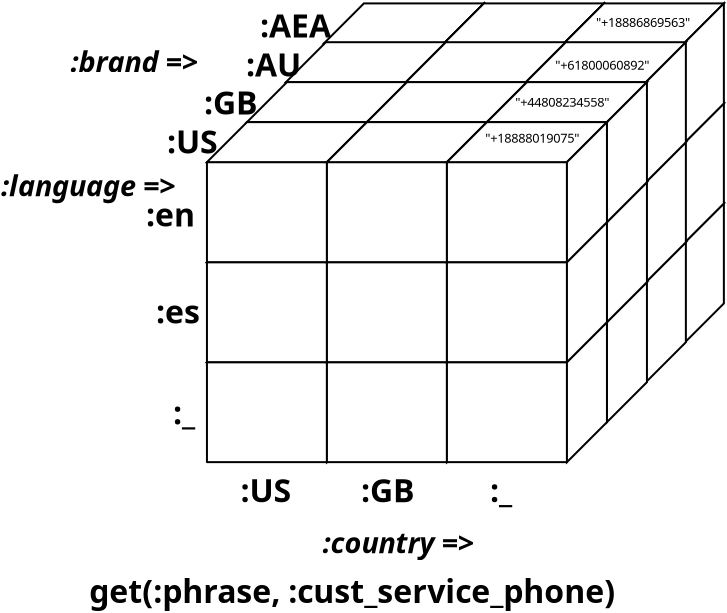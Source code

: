 <?xml version="1.0" encoding="UTF-8"?>
<dia:diagram xmlns:dia="http://www.lysator.liu.se/~alla/dia/">
  <dia:layer name="Background" visible="true">
    <dia:group>
      <dia:object type="Standard - Text" version="1" id="O0">
        <dia:attribute name="obj_pos">
          <dia:point val="16.976,12.286"/>
        </dia:attribute>
        <dia:attribute name="obj_bb">
          <dia:rectangle val="16.976,11.886;16.976,13.086"/>
        </dia:attribute>
        <dia:attribute name="text">
          <dia:composite type="text">
            <dia:attribute name="string">
              <dia:string>##</dia:string>
            </dia:attribute>
            <dia:attribute name="font">
              <dia:font family="sans" style="0" name="Helvetica"/>
            </dia:attribute>
            <dia:attribute name="height">
              <dia:real val="0.8"/>
            </dia:attribute>
            <dia:attribute name="pos">
              <dia:point val="16.976,12.286"/>
            </dia:attribute>
            <dia:attribute name="color">
              <dia:color val="#000000"/>
            </dia:attribute>
            <dia:attribute name="alignment">
              <dia:enum val="0"/>
            </dia:attribute>
          </dia:composite>
        </dia:attribute>
        <dia:attribute name="valign">
          <dia:enum val="3"/>
        </dia:attribute>
      </dia:object>
      <dia:group>
        <dia:object type="Standard - Box" version="0" id="O1">
          <dia:attribute name="obj_pos">
            <dia:point val="13.976,9.786"/>
          </dia:attribute>
          <dia:attribute name="obj_bb">
            <dia:rectangle val="13.926,9.736;20.026,14.836"/>
          </dia:attribute>
          <dia:attribute name="elem_corner">
            <dia:point val="13.976,9.786"/>
          </dia:attribute>
          <dia:attribute name="elem_width">
            <dia:real val="6"/>
          </dia:attribute>
          <dia:attribute name="elem_height">
            <dia:real val="5"/>
          </dia:attribute>
          <dia:attribute name="show_background">
            <dia:boolean val="true"/>
          </dia:attribute>
          <dia:attribute name="corner_radius">
            <dia:real val="1.175e-38"/>
          </dia:attribute>
        </dia:object>
        <dia:object type="Standard - Polygon" version="0" id="O2">
          <dia:attribute name="obj_pos">
            <dia:point val="13.976,9.786"/>
          </dia:attribute>
          <dia:attribute name="obj_bb">
            <dia:rectangle val="13.855,7.736;22.096,9.836"/>
          </dia:attribute>
          <dia:attribute name="poly_points">
            <dia:point val="13.976,9.786"/>
            <dia:point val="19.976,9.786"/>
            <dia:point val="21.976,7.786"/>
            <dia:point val="15.976,7.786"/>
          </dia:attribute>
          <dia:attribute name="show_background">
            <dia:boolean val="true"/>
          </dia:attribute>
        </dia:object>
        <dia:object type="Standard - Polygon" version="0" id="O3">
          <dia:attribute name="obj_pos">
            <dia:point val="19.976,14.786"/>
          </dia:attribute>
          <dia:attribute name="obj_bb">
            <dia:rectangle val="19.926,7.665;22.026,14.906"/>
          </dia:attribute>
          <dia:attribute name="poly_points">
            <dia:point val="19.976,14.786"/>
            <dia:point val="21.976,12.786"/>
            <dia:point val="21.976,7.786"/>
            <dia:point val="19.976,9.786"/>
          </dia:attribute>
          <dia:attribute name="show_background">
            <dia:boolean val="true"/>
          </dia:attribute>
        </dia:object>
      </dia:group>
      <dia:group>
        <dia:object type="Standard - Box" version="0" id="O4">
          <dia:attribute name="obj_pos">
            <dia:point val="13.976,4.786"/>
          </dia:attribute>
          <dia:attribute name="obj_bb">
            <dia:rectangle val="13.926,4.736;20.026,9.836"/>
          </dia:attribute>
          <dia:attribute name="elem_corner">
            <dia:point val="13.976,4.786"/>
          </dia:attribute>
          <dia:attribute name="elem_width">
            <dia:real val="6"/>
          </dia:attribute>
          <dia:attribute name="elem_height">
            <dia:real val="5"/>
          </dia:attribute>
          <dia:attribute name="show_background">
            <dia:boolean val="true"/>
          </dia:attribute>
          <dia:attribute name="corner_radius">
            <dia:real val="1.175e-38"/>
          </dia:attribute>
        </dia:object>
        <dia:object type="Standard - Polygon" version="0" id="O5">
          <dia:attribute name="obj_pos">
            <dia:point val="13.976,4.786"/>
          </dia:attribute>
          <dia:attribute name="obj_bb">
            <dia:rectangle val="13.855,2.736;22.096,4.836"/>
          </dia:attribute>
          <dia:attribute name="poly_points">
            <dia:point val="13.976,4.786"/>
            <dia:point val="19.976,4.786"/>
            <dia:point val="21.976,2.786"/>
            <dia:point val="15.976,2.786"/>
          </dia:attribute>
          <dia:attribute name="show_background">
            <dia:boolean val="true"/>
          </dia:attribute>
        </dia:object>
        <dia:object type="Standard - Polygon" version="0" id="O6">
          <dia:attribute name="obj_pos">
            <dia:point val="19.976,9.786"/>
          </dia:attribute>
          <dia:attribute name="obj_bb">
            <dia:rectangle val="19.926,2.665;22.026,9.906"/>
          </dia:attribute>
          <dia:attribute name="poly_points">
            <dia:point val="19.976,9.786"/>
            <dia:point val="21.976,7.786"/>
            <dia:point val="21.976,2.786"/>
            <dia:point val="19.976,4.786"/>
          </dia:attribute>
          <dia:attribute name="show_background">
            <dia:boolean val="true"/>
          </dia:attribute>
        </dia:object>
      </dia:group>
      <dia:group>
        <dia:object type="Standard - Box" version="0" id="O7">
          <dia:attribute name="obj_pos">
            <dia:point val="13.976,-0.214"/>
          </dia:attribute>
          <dia:attribute name="obj_bb">
            <dia:rectangle val="13.926,-0.264;20.026,4.836"/>
          </dia:attribute>
          <dia:attribute name="elem_corner">
            <dia:point val="13.976,-0.214"/>
          </dia:attribute>
          <dia:attribute name="elem_width">
            <dia:real val="6"/>
          </dia:attribute>
          <dia:attribute name="elem_height">
            <dia:real val="5"/>
          </dia:attribute>
          <dia:attribute name="show_background">
            <dia:boolean val="true"/>
          </dia:attribute>
          <dia:attribute name="corner_radius">
            <dia:real val="1.175e-38"/>
          </dia:attribute>
        </dia:object>
        <dia:object type="Standard - Polygon" version="0" id="O8">
          <dia:attribute name="obj_pos">
            <dia:point val="13.976,-0.214"/>
          </dia:attribute>
          <dia:attribute name="obj_bb">
            <dia:rectangle val="13.855,-2.264;22.096,-0.164"/>
          </dia:attribute>
          <dia:attribute name="poly_points">
            <dia:point val="13.976,-0.214"/>
            <dia:point val="19.976,-0.214"/>
            <dia:point val="21.976,-2.214"/>
            <dia:point val="15.976,-2.214"/>
          </dia:attribute>
          <dia:attribute name="show_background">
            <dia:boolean val="true"/>
          </dia:attribute>
        </dia:object>
        <dia:object type="Standard - Polygon" version="0" id="O9">
          <dia:attribute name="obj_pos">
            <dia:point val="19.976,4.786"/>
          </dia:attribute>
          <dia:attribute name="obj_bb">
            <dia:rectangle val="19.926,-2.335;22.026,4.906"/>
          </dia:attribute>
          <dia:attribute name="poly_points">
            <dia:point val="19.976,4.786"/>
            <dia:point val="21.976,2.786"/>
            <dia:point val="21.976,-2.214"/>
            <dia:point val="19.976,-0.214"/>
          </dia:attribute>
          <dia:attribute name="show_background">
            <dia:boolean val="true"/>
          </dia:attribute>
        </dia:object>
      </dia:group>
      <dia:group>
        <dia:object type="Standard - Box" version="0" id="O10">
          <dia:attribute name="obj_pos">
            <dia:point val="19.976,9.786"/>
          </dia:attribute>
          <dia:attribute name="obj_bb">
            <dia:rectangle val="19.926,9.736;26.026,14.836"/>
          </dia:attribute>
          <dia:attribute name="elem_corner">
            <dia:point val="19.976,9.786"/>
          </dia:attribute>
          <dia:attribute name="elem_width">
            <dia:real val="6"/>
          </dia:attribute>
          <dia:attribute name="elem_height">
            <dia:real val="5"/>
          </dia:attribute>
          <dia:attribute name="show_background">
            <dia:boolean val="true"/>
          </dia:attribute>
          <dia:attribute name="corner_radius">
            <dia:real val="1.175e-38"/>
          </dia:attribute>
        </dia:object>
        <dia:object type="Standard - Polygon" version="0" id="O11">
          <dia:attribute name="obj_pos">
            <dia:point val="19.976,9.786"/>
          </dia:attribute>
          <dia:attribute name="obj_bb">
            <dia:rectangle val="19.855,7.736;28.096,9.836"/>
          </dia:attribute>
          <dia:attribute name="poly_points">
            <dia:point val="19.976,9.786"/>
            <dia:point val="25.976,9.786"/>
            <dia:point val="27.976,7.786"/>
            <dia:point val="21.976,7.786"/>
          </dia:attribute>
          <dia:attribute name="show_background">
            <dia:boolean val="true"/>
          </dia:attribute>
        </dia:object>
        <dia:object type="Standard - Polygon" version="0" id="O12">
          <dia:attribute name="obj_pos">
            <dia:point val="25.976,14.786"/>
          </dia:attribute>
          <dia:attribute name="obj_bb">
            <dia:rectangle val="25.926,7.665;28.026,14.906"/>
          </dia:attribute>
          <dia:attribute name="poly_points">
            <dia:point val="25.976,14.786"/>
            <dia:point val="27.976,12.786"/>
            <dia:point val="27.976,7.786"/>
            <dia:point val="25.976,9.786"/>
          </dia:attribute>
          <dia:attribute name="show_background">
            <dia:boolean val="true"/>
          </dia:attribute>
        </dia:object>
      </dia:group>
      <dia:group>
        <dia:object type="Standard - Box" version="0" id="O13">
          <dia:attribute name="obj_pos">
            <dia:point val="19.976,4.786"/>
          </dia:attribute>
          <dia:attribute name="obj_bb">
            <dia:rectangle val="19.926,4.736;26.026,9.836"/>
          </dia:attribute>
          <dia:attribute name="elem_corner">
            <dia:point val="19.976,4.786"/>
          </dia:attribute>
          <dia:attribute name="elem_width">
            <dia:real val="6"/>
          </dia:attribute>
          <dia:attribute name="elem_height">
            <dia:real val="5"/>
          </dia:attribute>
          <dia:attribute name="show_background">
            <dia:boolean val="true"/>
          </dia:attribute>
          <dia:attribute name="corner_radius">
            <dia:real val="1.175e-38"/>
          </dia:attribute>
        </dia:object>
        <dia:object type="Standard - Polygon" version="0" id="O14">
          <dia:attribute name="obj_pos">
            <dia:point val="19.976,4.786"/>
          </dia:attribute>
          <dia:attribute name="obj_bb">
            <dia:rectangle val="19.855,2.736;28.096,4.836"/>
          </dia:attribute>
          <dia:attribute name="poly_points">
            <dia:point val="19.976,4.786"/>
            <dia:point val="25.976,4.786"/>
            <dia:point val="27.976,2.786"/>
            <dia:point val="21.976,2.786"/>
          </dia:attribute>
          <dia:attribute name="show_background">
            <dia:boolean val="true"/>
          </dia:attribute>
        </dia:object>
        <dia:object type="Standard - Polygon" version="0" id="O15">
          <dia:attribute name="obj_pos">
            <dia:point val="25.976,9.786"/>
          </dia:attribute>
          <dia:attribute name="obj_bb">
            <dia:rectangle val="25.926,2.665;28.026,9.906"/>
          </dia:attribute>
          <dia:attribute name="poly_points">
            <dia:point val="25.976,9.786"/>
            <dia:point val="27.976,7.786"/>
            <dia:point val="27.976,2.786"/>
            <dia:point val="25.976,4.786"/>
          </dia:attribute>
          <dia:attribute name="show_background">
            <dia:boolean val="true"/>
          </dia:attribute>
        </dia:object>
      </dia:group>
      <dia:group>
        <dia:object type="Standard - Box" version="0" id="O16">
          <dia:attribute name="obj_pos">
            <dia:point val="19.976,-0.214"/>
          </dia:attribute>
          <dia:attribute name="obj_bb">
            <dia:rectangle val="19.926,-0.264;26.026,4.836"/>
          </dia:attribute>
          <dia:attribute name="elem_corner">
            <dia:point val="19.976,-0.214"/>
          </dia:attribute>
          <dia:attribute name="elem_width">
            <dia:real val="6"/>
          </dia:attribute>
          <dia:attribute name="elem_height">
            <dia:real val="5"/>
          </dia:attribute>
          <dia:attribute name="show_background">
            <dia:boolean val="true"/>
          </dia:attribute>
          <dia:attribute name="corner_radius">
            <dia:real val="1.175e-38"/>
          </dia:attribute>
        </dia:object>
        <dia:object type="Standard - Polygon" version="0" id="O17">
          <dia:attribute name="obj_pos">
            <dia:point val="19.976,-0.214"/>
          </dia:attribute>
          <dia:attribute name="obj_bb">
            <dia:rectangle val="19.855,-2.264;28.096,-0.164"/>
          </dia:attribute>
          <dia:attribute name="poly_points">
            <dia:point val="19.976,-0.214"/>
            <dia:point val="25.976,-0.214"/>
            <dia:point val="27.976,-2.214"/>
            <dia:point val="21.976,-2.214"/>
          </dia:attribute>
          <dia:attribute name="show_background">
            <dia:boolean val="true"/>
          </dia:attribute>
        </dia:object>
        <dia:object type="Standard - Polygon" version="0" id="O18">
          <dia:attribute name="obj_pos">
            <dia:point val="25.976,4.786"/>
          </dia:attribute>
          <dia:attribute name="obj_bb">
            <dia:rectangle val="25.926,-2.335;28.026,4.906"/>
          </dia:attribute>
          <dia:attribute name="poly_points">
            <dia:point val="25.976,4.786"/>
            <dia:point val="27.976,2.786"/>
            <dia:point val="27.976,-2.214"/>
            <dia:point val="25.976,-0.214"/>
          </dia:attribute>
          <dia:attribute name="show_background">
            <dia:boolean val="true"/>
          </dia:attribute>
        </dia:object>
      </dia:group>
      <dia:group>
        <dia:object type="Standard - Box" version="0" id="O19">
          <dia:attribute name="obj_pos">
            <dia:point val="25.976,9.786"/>
          </dia:attribute>
          <dia:attribute name="obj_bb">
            <dia:rectangle val="25.926,9.736;32.026,14.836"/>
          </dia:attribute>
          <dia:attribute name="elem_corner">
            <dia:point val="25.976,9.786"/>
          </dia:attribute>
          <dia:attribute name="elem_width">
            <dia:real val="6"/>
          </dia:attribute>
          <dia:attribute name="elem_height">
            <dia:real val="5"/>
          </dia:attribute>
          <dia:attribute name="show_background">
            <dia:boolean val="true"/>
          </dia:attribute>
          <dia:attribute name="corner_radius">
            <dia:real val="1.175e-38"/>
          </dia:attribute>
        </dia:object>
        <dia:object type="Standard - Polygon" version="0" id="O20">
          <dia:attribute name="obj_pos">
            <dia:point val="25.976,9.786"/>
          </dia:attribute>
          <dia:attribute name="obj_bb">
            <dia:rectangle val="25.855,7.736;34.096,9.836"/>
          </dia:attribute>
          <dia:attribute name="poly_points">
            <dia:point val="25.976,9.786"/>
            <dia:point val="31.976,9.786"/>
            <dia:point val="33.976,7.786"/>
            <dia:point val="27.976,7.786"/>
          </dia:attribute>
          <dia:attribute name="show_background">
            <dia:boolean val="true"/>
          </dia:attribute>
        </dia:object>
        <dia:object type="Standard - Polygon" version="0" id="O21">
          <dia:attribute name="obj_pos">
            <dia:point val="31.976,14.786"/>
          </dia:attribute>
          <dia:attribute name="obj_bb">
            <dia:rectangle val="31.926,7.665;34.026,14.906"/>
          </dia:attribute>
          <dia:attribute name="poly_points">
            <dia:point val="31.976,14.786"/>
            <dia:point val="33.976,12.786"/>
            <dia:point val="33.976,7.786"/>
            <dia:point val="31.976,9.786"/>
          </dia:attribute>
          <dia:attribute name="show_background">
            <dia:boolean val="true"/>
          </dia:attribute>
        </dia:object>
      </dia:group>
      <dia:group>
        <dia:object type="Standard - Box" version="0" id="O22">
          <dia:attribute name="obj_pos">
            <dia:point val="25.976,4.786"/>
          </dia:attribute>
          <dia:attribute name="obj_bb">
            <dia:rectangle val="25.926,4.736;32.026,9.836"/>
          </dia:attribute>
          <dia:attribute name="elem_corner">
            <dia:point val="25.976,4.786"/>
          </dia:attribute>
          <dia:attribute name="elem_width">
            <dia:real val="6"/>
          </dia:attribute>
          <dia:attribute name="elem_height">
            <dia:real val="5"/>
          </dia:attribute>
          <dia:attribute name="show_background">
            <dia:boolean val="true"/>
          </dia:attribute>
          <dia:attribute name="corner_radius">
            <dia:real val="1.175e-38"/>
          </dia:attribute>
        </dia:object>
        <dia:object type="Standard - Polygon" version="0" id="O23">
          <dia:attribute name="obj_pos">
            <dia:point val="25.976,4.786"/>
          </dia:attribute>
          <dia:attribute name="obj_bb">
            <dia:rectangle val="25.855,2.736;34.096,4.836"/>
          </dia:attribute>
          <dia:attribute name="poly_points">
            <dia:point val="25.976,4.786"/>
            <dia:point val="31.976,4.786"/>
            <dia:point val="33.976,2.786"/>
            <dia:point val="27.976,2.786"/>
          </dia:attribute>
          <dia:attribute name="show_background">
            <dia:boolean val="true"/>
          </dia:attribute>
        </dia:object>
        <dia:object type="Standard - Polygon" version="0" id="O24">
          <dia:attribute name="obj_pos">
            <dia:point val="31.976,9.786"/>
          </dia:attribute>
          <dia:attribute name="obj_bb">
            <dia:rectangle val="31.926,2.665;34.026,9.906"/>
          </dia:attribute>
          <dia:attribute name="poly_points">
            <dia:point val="31.976,9.786"/>
            <dia:point val="33.976,7.786"/>
            <dia:point val="33.976,2.786"/>
            <dia:point val="31.976,4.786"/>
          </dia:attribute>
          <dia:attribute name="show_background">
            <dia:boolean val="true"/>
          </dia:attribute>
        </dia:object>
      </dia:group>
      <dia:group>
        <dia:object type="Standard - Box" version="0" id="O25">
          <dia:attribute name="obj_pos">
            <dia:point val="25.976,-0.214"/>
          </dia:attribute>
          <dia:attribute name="obj_bb">
            <dia:rectangle val="25.926,-0.264;32.026,4.836"/>
          </dia:attribute>
          <dia:attribute name="elem_corner">
            <dia:point val="25.976,-0.214"/>
          </dia:attribute>
          <dia:attribute name="elem_width">
            <dia:real val="6"/>
          </dia:attribute>
          <dia:attribute name="elem_height">
            <dia:real val="5"/>
          </dia:attribute>
          <dia:attribute name="show_background">
            <dia:boolean val="true"/>
          </dia:attribute>
          <dia:attribute name="corner_radius">
            <dia:real val="1.175e-38"/>
          </dia:attribute>
        </dia:object>
        <dia:object type="Standard - Polygon" version="0" id="O26">
          <dia:attribute name="obj_pos">
            <dia:point val="25.976,-0.214"/>
          </dia:attribute>
          <dia:attribute name="obj_bb">
            <dia:rectangle val="25.855,-2.264;34.096,-0.164"/>
          </dia:attribute>
          <dia:attribute name="poly_points">
            <dia:point val="25.976,-0.214"/>
            <dia:point val="31.976,-0.214"/>
            <dia:point val="33.976,-2.214"/>
            <dia:point val="27.976,-2.214"/>
          </dia:attribute>
          <dia:attribute name="show_background">
            <dia:boolean val="true"/>
          </dia:attribute>
        </dia:object>
        <dia:object type="Standard - Polygon" version="0" id="O27">
          <dia:attribute name="obj_pos">
            <dia:point val="31.976,4.786"/>
          </dia:attribute>
          <dia:attribute name="obj_bb">
            <dia:rectangle val="31.926,-2.335;34.026,4.906"/>
          </dia:attribute>
          <dia:attribute name="poly_points">
            <dia:point val="31.976,4.786"/>
            <dia:point val="33.976,2.786"/>
            <dia:point val="33.976,-2.214"/>
            <dia:point val="31.976,-0.214"/>
          </dia:attribute>
          <dia:attribute name="show_background">
            <dia:boolean val="true"/>
          </dia:attribute>
        </dia:object>
      </dia:group>
    </dia:group>
    <dia:object type="Standard - Text" version="1" id="O28">
      <dia:attribute name="obj_pos">
        <dia:point val="2.43,6.87"/>
      </dia:attribute>
      <dia:attribute name="obj_bb">
        <dia:rectangle val="-2.82,5.815;7.68,7.925"/>
      </dia:attribute>
      <dia:attribute name="text">
        <dia:composite type="text">
          <dia:attribute name="string">
            <dia:string>#:language =&gt; #</dia:string>
          </dia:attribute>
          <dia:attribute name="font">
            <dia:font family="sans" style="88" name="Helvetica-BoldOblique"/>
          </dia:attribute>
          <dia:attribute name="height">
            <dia:real val="1.8"/>
          </dia:attribute>
          <dia:attribute name="pos">
            <dia:point val="2.43,7.035"/>
          </dia:attribute>
          <dia:attribute name="color">
            <dia:color val="#000000"/>
          </dia:attribute>
          <dia:attribute name="alignment">
            <dia:enum val="1"/>
          </dia:attribute>
        </dia:composite>
      </dia:attribute>
      <dia:attribute name="valign">
        <dia:enum val="2"/>
      </dia:attribute>
    </dia:object>
    <dia:object type="Standard - Text" version="1" id="O29">
      <dia:attribute name="obj_pos">
        <dia:point val="17.68,24.715"/>
      </dia:attribute>
      <dia:attribute name="obj_bb">
        <dia:rectangle val="13.249,23.66;22.111,25.77"/>
      </dia:attribute>
      <dia:attribute name="text">
        <dia:composite type="text">
          <dia:attribute name="string">
            <dia:string>#:country =&gt;#</dia:string>
          </dia:attribute>
          <dia:attribute name="font">
            <dia:font family="sans" style="88" name="Helvetica-BoldOblique"/>
          </dia:attribute>
          <dia:attribute name="height">
            <dia:real val="1.8"/>
          </dia:attribute>
          <dia:attribute name="pos">
            <dia:point val="17.68,24.88"/>
          </dia:attribute>
          <dia:attribute name="color">
            <dia:color val="#000000"/>
          </dia:attribute>
          <dia:attribute name="alignment">
            <dia:enum val="1"/>
          </dia:attribute>
        </dia:composite>
      </dia:attribute>
      <dia:attribute name="valign">
        <dia:enum val="2"/>
      </dia:attribute>
    </dia:object>
    <dia:object type="Standard - Text" version="1" id="O30">
      <dia:attribute name="obj_pos">
        <dia:point val="7.53,8.32"/>
      </dia:attribute>
      <dia:attribute name="obj_bb">
        <dia:rectangle val="4.92,7.147;7.53,9.492"/>
      </dia:attribute>
      <dia:attribute name="text">
        <dia:composite type="text">
          <dia:attribute name="string">
            <dia:string>#:en#</dia:string>
          </dia:attribute>
          <dia:attribute name="font">
            <dia:font family="sans" style="80" name="Helvetica-Bold"/>
          </dia:attribute>
          <dia:attribute name="height">
            <dia:real val="2"/>
          </dia:attribute>
          <dia:attribute name="pos">
            <dia:point val="7.53,8.502"/>
          </dia:attribute>
          <dia:attribute name="color">
            <dia:color val="#000000"/>
          </dia:attribute>
          <dia:attribute name="alignment">
            <dia:enum val="2"/>
          </dia:attribute>
        </dia:composite>
      </dia:attribute>
      <dia:attribute name="valign">
        <dia:enum val="2"/>
      </dia:attribute>
    </dia:object>
    <dia:object type="Standard - Text" version="1" id="O31">
      <dia:attribute name="obj_pos">
        <dia:point val="7.53,18.22"/>
      </dia:attribute>
      <dia:attribute name="obj_bb">
        <dia:rectangle val="6.218,17.047;7.53,19.392"/>
      </dia:attribute>
      <dia:attribute name="text">
        <dia:composite type="text">
          <dia:attribute name="string">
            <dia:string>#:_#</dia:string>
          </dia:attribute>
          <dia:attribute name="font">
            <dia:font family="sans" style="80" name="Helvetica-Bold"/>
          </dia:attribute>
          <dia:attribute name="height">
            <dia:real val="2"/>
          </dia:attribute>
          <dia:attribute name="pos">
            <dia:point val="7.53,18.402"/>
          </dia:attribute>
          <dia:attribute name="color">
            <dia:color val="#000000"/>
          </dia:attribute>
          <dia:attribute name="alignment">
            <dia:enum val="2"/>
          </dia:attribute>
        </dia:composite>
      </dia:attribute>
      <dia:attribute name="valign">
        <dia:enum val="2"/>
      </dia:attribute>
    </dia:object>
    <dia:object type="Standard - Text" version="1" id="O32">
      <dia:attribute name="obj_pos">
        <dia:point val="11.08,21.015"/>
      </dia:attribute>
      <dia:attribute name="obj_bb">
        <dia:rectangle val="9.671,21.015;12.489,23.36"/>
      </dia:attribute>
      <dia:attribute name="text">
        <dia:composite type="text">
          <dia:attribute name="string">
            <dia:string>#:US#</dia:string>
          </dia:attribute>
          <dia:attribute name="font">
            <dia:font family="sans" style="80" name="Helvetica-Bold"/>
          </dia:attribute>
          <dia:attribute name="height">
            <dia:real val="2"/>
          </dia:attribute>
          <dia:attribute name="pos">
            <dia:point val="11.08,22.37"/>
          </dia:attribute>
          <dia:attribute name="color">
            <dia:color val="#000000"/>
          </dia:attribute>
          <dia:attribute name="alignment">
            <dia:enum val="1"/>
          </dia:attribute>
        </dia:composite>
      </dia:attribute>
      <dia:attribute name="valign">
        <dia:enum val="0"/>
      </dia:attribute>
    </dia:object>
    <dia:object type="Standard - Text" version="1" id="O33">
      <dia:attribute name="obj_pos">
        <dia:point val="17.18,21.015"/>
      </dia:attribute>
      <dia:attribute name="obj_bb">
        <dia:rectangle val="15.734,21.015;18.626,23.36"/>
      </dia:attribute>
      <dia:attribute name="text">
        <dia:composite type="text">
          <dia:attribute name="string">
            <dia:string>#:GB#</dia:string>
          </dia:attribute>
          <dia:attribute name="font">
            <dia:font family="sans" style="80" name="Helvetica-Bold"/>
          </dia:attribute>
          <dia:attribute name="height">
            <dia:real val="2"/>
          </dia:attribute>
          <dia:attribute name="pos">
            <dia:point val="17.18,22.37"/>
          </dia:attribute>
          <dia:attribute name="color">
            <dia:color val="#000000"/>
          </dia:attribute>
          <dia:attribute name="alignment">
            <dia:enum val="1"/>
          </dia:attribute>
        </dia:composite>
      </dia:attribute>
      <dia:attribute name="valign">
        <dia:enum val="0"/>
      </dia:attribute>
    </dia:object>
    <dia:object type="Standard - Text" version="1" id="O34">
      <dia:attribute name="obj_pos">
        <dia:point val="22.83,21.015"/>
      </dia:attribute>
      <dia:attribute name="obj_bb">
        <dia:rectangle val="22.174,21.015;23.486,23.36"/>
      </dia:attribute>
      <dia:attribute name="text">
        <dia:composite type="text">
          <dia:attribute name="string">
            <dia:string>#:_#</dia:string>
          </dia:attribute>
          <dia:attribute name="font">
            <dia:font family="sans" style="80" name="Helvetica-Bold"/>
          </dia:attribute>
          <dia:attribute name="height">
            <dia:real val="2"/>
          </dia:attribute>
          <dia:attribute name="pos">
            <dia:point val="22.83,22.37"/>
          </dia:attribute>
          <dia:attribute name="color">
            <dia:color val="#000000"/>
          </dia:attribute>
          <dia:attribute name="alignment">
            <dia:enum val="1"/>
          </dia:attribute>
        </dia:composite>
      </dia:attribute>
      <dia:attribute name="valign">
        <dia:enum val="0"/>
      </dia:attribute>
    </dia:object>
    <dia:object type="Standard - Text" version="1" id="O35">
      <dia:attribute name="obj_pos">
        <dia:point val="7.78,13.165"/>
      </dia:attribute>
      <dia:attribute name="obj_bb">
        <dia:rectangle val="5.34,11.992;7.78,14.337"/>
      </dia:attribute>
      <dia:attribute name="text">
        <dia:composite type="text">
          <dia:attribute name="string">
            <dia:string>#:es#</dia:string>
          </dia:attribute>
          <dia:attribute name="font">
            <dia:font family="sans" style="80" name="Helvetica-Bold"/>
          </dia:attribute>
          <dia:attribute name="height">
            <dia:real val="2"/>
          </dia:attribute>
          <dia:attribute name="pos">
            <dia:point val="7.78,13.347"/>
          </dia:attribute>
          <dia:attribute name="color">
            <dia:color val="#000000"/>
          </dia:attribute>
          <dia:attribute name="alignment">
            <dia:enum val="2"/>
          </dia:attribute>
        </dia:composite>
      </dia:attribute>
      <dia:attribute name="valign">
        <dia:enum val="2"/>
      </dia:attribute>
    </dia:object>
    <dia:group>
      <dia:object type="Standard - Text" version="1" id="O36">
        <dia:attribute name="obj_pos">
          <dia:point val="15.076,14.226"/>
        </dia:attribute>
        <dia:attribute name="obj_bb">
          <dia:rectangle val="15.076,13.826;15.076,15.026"/>
        </dia:attribute>
        <dia:attribute name="text">
          <dia:composite type="text">
            <dia:attribute name="string">
              <dia:string>##</dia:string>
            </dia:attribute>
            <dia:attribute name="font">
              <dia:font family="sans" style="0" name="Helvetica"/>
            </dia:attribute>
            <dia:attribute name="height">
              <dia:real val="0.8"/>
            </dia:attribute>
            <dia:attribute name="pos">
              <dia:point val="15.076,14.226"/>
            </dia:attribute>
            <dia:attribute name="color">
              <dia:color val="#000000"/>
            </dia:attribute>
            <dia:attribute name="alignment">
              <dia:enum val="0"/>
            </dia:attribute>
          </dia:composite>
        </dia:attribute>
        <dia:attribute name="valign">
          <dia:enum val="3"/>
        </dia:attribute>
      </dia:object>
      <dia:group>
        <dia:object type="Standard - Box" version="0" id="O37">
          <dia:attribute name="obj_pos">
            <dia:point val="12.076,11.726"/>
          </dia:attribute>
          <dia:attribute name="obj_bb">
            <dia:rectangle val="12.026,11.676;18.126,16.776"/>
          </dia:attribute>
          <dia:attribute name="elem_corner">
            <dia:point val="12.076,11.726"/>
          </dia:attribute>
          <dia:attribute name="elem_width">
            <dia:real val="6"/>
          </dia:attribute>
          <dia:attribute name="elem_height">
            <dia:real val="5"/>
          </dia:attribute>
          <dia:attribute name="show_background">
            <dia:boolean val="true"/>
          </dia:attribute>
          <dia:attribute name="corner_radius">
            <dia:real val="1.175e-38"/>
          </dia:attribute>
        </dia:object>
        <dia:object type="Standard - Polygon" version="0" id="O38">
          <dia:attribute name="obj_pos">
            <dia:point val="12.076,11.726"/>
          </dia:attribute>
          <dia:attribute name="obj_bb">
            <dia:rectangle val="11.955,9.676;20.196,11.776"/>
          </dia:attribute>
          <dia:attribute name="poly_points">
            <dia:point val="12.076,11.726"/>
            <dia:point val="18.076,11.726"/>
            <dia:point val="20.076,9.726"/>
            <dia:point val="14.076,9.726"/>
          </dia:attribute>
          <dia:attribute name="show_background">
            <dia:boolean val="true"/>
          </dia:attribute>
        </dia:object>
        <dia:object type="Standard - Polygon" version="0" id="O39">
          <dia:attribute name="obj_pos">
            <dia:point val="18.076,16.726"/>
          </dia:attribute>
          <dia:attribute name="obj_bb">
            <dia:rectangle val="18.026,9.605;20.126,16.846"/>
          </dia:attribute>
          <dia:attribute name="poly_points">
            <dia:point val="18.076,16.726"/>
            <dia:point val="20.076,14.726"/>
            <dia:point val="20.076,9.726"/>
            <dia:point val="18.076,11.726"/>
          </dia:attribute>
          <dia:attribute name="show_background">
            <dia:boolean val="true"/>
          </dia:attribute>
        </dia:object>
      </dia:group>
      <dia:group>
        <dia:object type="Standard - Box" version="0" id="O40">
          <dia:attribute name="obj_pos">
            <dia:point val="12.076,6.726"/>
          </dia:attribute>
          <dia:attribute name="obj_bb">
            <dia:rectangle val="12.026,6.676;18.126,11.776"/>
          </dia:attribute>
          <dia:attribute name="elem_corner">
            <dia:point val="12.076,6.726"/>
          </dia:attribute>
          <dia:attribute name="elem_width">
            <dia:real val="6"/>
          </dia:attribute>
          <dia:attribute name="elem_height">
            <dia:real val="5"/>
          </dia:attribute>
          <dia:attribute name="show_background">
            <dia:boolean val="true"/>
          </dia:attribute>
          <dia:attribute name="corner_radius">
            <dia:real val="1.175e-38"/>
          </dia:attribute>
        </dia:object>
        <dia:object type="Standard - Polygon" version="0" id="O41">
          <dia:attribute name="obj_pos">
            <dia:point val="12.076,6.726"/>
          </dia:attribute>
          <dia:attribute name="obj_bb">
            <dia:rectangle val="11.955,4.676;20.196,6.776"/>
          </dia:attribute>
          <dia:attribute name="poly_points">
            <dia:point val="12.076,6.726"/>
            <dia:point val="18.076,6.726"/>
            <dia:point val="20.076,4.726"/>
            <dia:point val="14.076,4.726"/>
          </dia:attribute>
          <dia:attribute name="show_background">
            <dia:boolean val="true"/>
          </dia:attribute>
        </dia:object>
        <dia:object type="Standard - Polygon" version="0" id="O42">
          <dia:attribute name="obj_pos">
            <dia:point val="18.076,11.726"/>
          </dia:attribute>
          <dia:attribute name="obj_bb">
            <dia:rectangle val="18.026,4.605;20.126,11.846"/>
          </dia:attribute>
          <dia:attribute name="poly_points">
            <dia:point val="18.076,11.726"/>
            <dia:point val="20.076,9.726"/>
            <dia:point val="20.076,4.726"/>
            <dia:point val="18.076,6.726"/>
          </dia:attribute>
          <dia:attribute name="show_background">
            <dia:boolean val="true"/>
          </dia:attribute>
        </dia:object>
      </dia:group>
      <dia:group>
        <dia:object type="Standard - Box" version="0" id="O43">
          <dia:attribute name="obj_pos">
            <dia:point val="12.076,1.726"/>
          </dia:attribute>
          <dia:attribute name="obj_bb">
            <dia:rectangle val="12.026,1.676;18.126,6.776"/>
          </dia:attribute>
          <dia:attribute name="elem_corner">
            <dia:point val="12.076,1.726"/>
          </dia:attribute>
          <dia:attribute name="elem_width">
            <dia:real val="6"/>
          </dia:attribute>
          <dia:attribute name="elem_height">
            <dia:real val="5"/>
          </dia:attribute>
          <dia:attribute name="show_background">
            <dia:boolean val="true"/>
          </dia:attribute>
          <dia:attribute name="corner_radius">
            <dia:real val="1.175e-38"/>
          </dia:attribute>
        </dia:object>
        <dia:object type="Standard - Polygon" version="0" id="O44">
          <dia:attribute name="obj_pos">
            <dia:point val="12.076,1.726"/>
          </dia:attribute>
          <dia:attribute name="obj_bb">
            <dia:rectangle val="11.955,-0.324;20.196,1.776"/>
          </dia:attribute>
          <dia:attribute name="poly_points">
            <dia:point val="12.076,1.726"/>
            <dia:point val="18.076,1.726"/>
            <dia:point val="20.076,-0.274"/>
            <dia:point val="14.076,-0.274"/>
          </dia:attribute>
          <dia:attribute name="show_background">
            <dia:boolean val="true"/>
          </dia:attribute>
        </dia:object>
        <dia:object type="Standard - Polygon" version="0" id="O45">
          <dia:attribute name="obj_pos">
            <dia:point val="18.076,6.726"/>
          </dia:attribute>
          <dia:attribute name="obj_bb">
            <dia:rectangle val="18.026,-0.395;20.126,6.846"/>
          </dia:attribute>
          <dia:attribute name="poly_points">
            <dia:point val="18.076,6.726"/>
            <dia:point val="20.076,4.726"/>
            <dia:point val="20.076,-0.274"/>
            <dia:point val="18.076,1.726"/>
          </dia:attribute>
          <dia:attribute name="show_background">
            <dia:boolean val="true"/>
          </dia:attribute>
        </dia:object>
      </dia:group>
      <dia:group>
        <dia:object type="Standard - Box" version="0" id="O46">
          <dia:attribute name="obj_pos">
            <dia:point val="18.076,11.726"/>
          </dia:attribute>
          <dia:attribute name="obj_bb">
            <dia:rectangle val="18.026,11.676;24.126,16.776"/>
          </dia:attribute>
          <dia:attribute name="elem_corner">
            <dia:point val="18.076,11.726"/>
          </dia:attribute>
          <dia:attribute name="elem_width">
            <dia:real val="6"/>
          </dia:attribute>
          <dia:attribute name="elem_height">
            <dia:real val="5"/>
          </dia:attribute>
          <dia:attribute name="show_background">
            <dia:boolean val="true"/>
          </dia:attribute>
          <dia:attribute name="corner_radius">
            <dia:real val="1.175e-38"/>
          </dia:attribute>
        </dia:object>
        <dia:object type="Standard - Polygon" version="0" id="O47">
          <dia:attribute name="obj_pos">
            <dia:point val="18.076,11.726"/>
          </dia:attribute>
          <dia:attribute name="obj_bb">
            <dia:rectangle val="17.955,9.676;26.196,11.776"/>
          </dia:attribute>
          <dia:attribute name="poly_points">
            <dia:point val="18.076,11.726"/>
            <dia:point val="24.076,11.726"/>
            <dia:point val="26.076,9.726"/>
            <dia:point val="20.076,9.726"/>
          </dia:attribute>
          <dia:attribute name="show_background">
            <dia:boolean val="true"/>
          </dia:attribute>
        </dia:object>
        <dia:object type="Standard - Polygon" version="0" id="O48">
          <dia:attribute name="obj_pos">
            <dia:point val="24.076,16.726"/>
          </dia:attribute>
          <dia:attribute name="obj_bb">
            <dia:rectangle val="24.026,9.605;26.126,16.846"/>
          </dia:attribute>
          <dia:attribute name="poly_points">
            <dia:point val="24.076,16.726"/>
            <dia:point val="26.076,14.726"/>
            <dia:point val="26.076,9.726"/>
            <dia:point val="24.076,11.726"/>
          </dia:attribute>
          <dia:attribute name="show_background">
            <dia:boolean val="true"/>
          </dia:attribute>
        </dia:object>
      </dia:group>
      <dia:group>
        <dia:object type="Standard - Box" version="0" id="O49">
          <dia:attribute name="obj_pos">
            <dia:point val="18.076,6.726"/>
          </dia:attribute>
          <dia:attribute name="obj_bb">
            <dia:rectangle val="18.026,6.676;24.126,11.776"/>
          </dia:attribute>
          <dia:attribute name="elem_corner">
            <dia:point val="18.076,6.726"/>
          </dia:attribute>
          <dia:attribute name="elem_width">
            <dia:real val="6"/>
          </dia:attribute>
          <dia:attribute name="elem_height">
            <dia:real val="5"/>
          </dia:attribute>
          <dia:attribute name="show_background">
            <dia:boolean val="true"/>
          </dia:attribute>
          <dia:attribute name="corner_radius">
            <dia:real val="1.175e-38"/>
          </dia:attribute>
        </dia:object>
        <dia:object type="Standard - Polygon" version="0" id="O50">
          <dia:attribute name="obj_pos">
            <dia:point val="18.076,6.726"/>
          </dia:attribute>
          <dia:attribute name="obj_bb">
            <dia:rectangle val="17.955,4.676;26.196,6.776"/>
          </dia:attribute>
          <dia:attribute name="poly_points">
            <dia:point val="18.076,6.726"/>
            <dia:point val="24.076,6.726"/>
            <dia:point val="26.076,4.726"/>
            <dia:point val="20.076,4.726"/>
          </dia:attribute>
          <dia:attribute name="show_background">
            <dia:boolean val="true"/>
          </dia:attribute>
        </dia:object>
        <dia:object type="Standard - Polygon" version="0" id="O51">
          <dia:attribute name="obj_pos">
            <dia:point val="24.076,11.726"/>
          </dia:attribute>
          <dia:attribute name="obj_bb">
            <dia:rectangle val="24.026,4.605;26.126,11.846"/>
          </dia:attribute>
          <dia:attribute name="poly_points">
            <dia:point val="24.076,11.726"/>
            <dia:point val="26.076,9.726"/>
            <dia:point val="26.076,4.726"/>
            <dia:point val="24.076,6.726"/>
          </dia:attribute>
          <dia:attribute name="show_background">
            <dia:boolean val="true"/>
          </dia:attribute>
        </dia:object>
      </dia:group>
      <dia:group>
        <dia:object type="Standard - Box" version="0" id="O52">
          <dia:attribute name="obj_pos">
            <dia:point val="18.076,1.726"/>
          </dia:attribute>
          <dia:attribute name="obj_bb">
            <dia:rectangle val="18.026,1.676;24.126,6.776"/>
          </dia:attribute>
          <dia:attribute name="elem_corner">
            <dia:point val="18.076,1.726"/>
          </dia:attribute>
          <dia:attribute name="elem_width">
            <dia:real val="6"/>
          </dia:attribute>
          <dia:attribute name="elem_height">
            <dia:real val="5"/>
          </dia:attribute>
          <dia:attribute name="show_background">
            <dia:boolean val="true"/>
          </dia:attribute>
          <dia:attribute name="corner_radius">
            <dia:real val="1.175e-38"/>
          </dia:attribute>
        </dia:object>
        <dia:object type="Standard - Polygon" version="0" id="O53">
          <dia:attribute name="obj_pos">
            <dia:point val="18.076,1.726"/>
          </dia:attribute>
          <dia:attribute name="obj_bb">
            <dia:rectangle val="17.955,-0.324;26.196,1.776"/>
          </dia:attribute>
          <dia:attribute name="poly_points">
            <dia:point val="18.076,1.726"/>
            <dia:point val="24.076,1.726"/>
            <dia:point val="26.076,-0.274"/>
            <dia:point val="20.076,-0.274"/>
          </dia:attribute>
          <dia:attribute name="show_background">
            <dia:boolean val="true"/>
          </dia:attribute>
        </dia:object>
        <dia:object type="Standard - Polygon" version="0" id="O54">
          <dia:attribute name="obj_pos">
            <dia:point val="24.076,6.726"/>
          </dia:attribute>
          <dia:attribute name="obj_bb">
            <dia:rectangle val="24.026,-0.395;26.126,6.846"/>
          </dia:attribute>
          <dia:attribute name="poly_points">
            <dia:point val="24.076,6.726"/>
            <dia:point val="26.076,4.726"/>
            <dia:point val="26.076,-0.274"/>
            <dia:point val="24.076,1.726"/>
          </dia:attribute>
          <dia:attribute name="show_background">
            <dia:boolean val="true"/>
          </dia:attribute>
        </dia:object>
      </dia:group>
      <dia:group>
        <dia:object type="Standard - Box" version="0" id="O55">
          <dia:attribute name="obj_pos">
            <dia:point val="24.076,11.726"/>
          </dia:attribute>
          <dia:attribute name="obj_bb">
            <dia:rectangle val="24.026,11.676;30.126,16.776"/>
          </dia:attribute>
          <dia:attribute name="elem_corner">
            <dia:point val="24.076,11.726"/>
          </dia:attribute>
          <dia:attribute name="elem_width">
            <dia:real val="6"/>
          </dia:attribute>
          <dia:attribute name="elem_height">
            <dia:real val="5"/>
          </dia:attribute>
          <dia:attribute name="show_background">
            <dia:boolean val="true"/>
          </dia:attribute>
          <dia:attribute name="corner_radius">
            <dia:real val="1.175e-38"/>
          </dia:attribute>
        </dia:object>
        <dia:object type="Standard - Polygon" version="0" id="O56">
          <dia:attribute name="obj_pos">
            <dia:point val="24.076,11.726"/>
          </dia:attribute>
          <dia:attribute name="obj_bb">
            <dia:rectangle val="23.955,9.676;32.196,11.776"/>
          </dia:attribute>
          <dia:attribute name="poly_points">
            <dia:point val="24.076,11.726"/>
            <dia:point val="30.076,11.726"/>
            <dia:point val="32.076,9.726"/>
            <dia:point val="26.076,9.726"/>
          </dia:attribute>
          <dia:attribute name="show_background">
            <dia:boolean val="true"/>
          </dia:attribute>
        </dia:object>
        <dia:object type="Standard - Polygon" version="0" id="O57">
          <dia:attribute name="obj_pos">
            <dia:point val="30.076,16.726"/>
          </dia:attribute>
          <dia:attribute name="obj_bb">
            <dia:rectangle val="30.026,9.605;32.126,16.846"/>
          </dia:attribute>
          <dia:attribute name="poly_points">
            <dia:point val="30.076,16.726"/>
            <dia:point val="32.076,14.726"/>
            <dia:point val="32.076,9.726"/>
            <dia:point val="30.076,11.726"/>
          </dia:attribute>
          <dia:attribute name="show_background">
            <dia:boolean val="true"/>
          </dia:attribute>
        </dia:object>
      </dia:group>
      <dia:group>
        <dia:object type="Standard - Box" version="0" id="O58">
          <dia:attribute name="obj_pos">
            <dia:point val="24.076,6.726"/>
          </dia:attribute>
          <dia:attribute name="obj_bb">
            <dia:rectangle val="24.026,6.676;30.126,11.776"/>
          </dia:attribute>
          <dia:attribute name="elem_corner">
            <dia:point val="24.076,6.726"/>
          </dia:attribute>
          <dia:attribute name="elem_width">
            <dia:real val="6"/>
          </dia:attribute>
          <dia:attribute name="elem_height">
            <dia:real val="5"/>
          </dia:attribute>
          <dia:attribute name="show_background">
            <dia:boolean val="true"/>
          </dia:attribute>
          <dia:attribute name="corner_radius">
            <dia:real val="1.175e-38"/>
          </dia:attribute>
        </dia:object>
        <dia:object type="Standard - Polygon" version="0" id="O59">
          <dia:attribute name="obj_pos">
            <dia:point val="24.076,6.726"/>
          </dia:attribute>
          <dia:attribute name="obj_bb">
            <dia:rectangle val="23.955,4.676;32.196,6.776"/>
          </dia:attribute>
          <dia:attribute name="poly_points">
            <dia:point val="24.076,6.726"/>
            <dia:point val="30.076,6.726"/>
            <dia:point val="32.076,4.726"/>
            <dia:point val="26.076,4.726"/>
          </dia:attribute>
          <dia:attribute name="show_background">
            <dia:boolean val="true"/>
          </dia:attribute>
        </dia:object>
        <dia:object type="Standard - Polygon" version="0" id="O60">
          <dia:attribute name="obj_pos">
            <dia:point val="30.076,11.726"/>
          </dia:attribute>
          <dia:attribute name="obj_bb">
            <dia:rectangle val="30.026,4.605;32.126,11.846"/>
          </dia:attribute>
          <dia:attribute name="poly_points">
            <dia:point val="30.076,11.726"/>
            <dia:point val="32.076,9.726"/>
            <dia:point val="32.076,4.726"/>
            <dia:point val="30.076,6.726"/>
          </dia:attribute>
          <dia:attribute name="show_background">
            <dia:boolean val="true"/>
          </dia:attribute>
        </dia:object>
      </dia:group>
      <dia:group>
        <dia:object type="Standard - Box" version="0" id="O61">
          <dia:attribute name="obj_pos">
            <dia:point val="24.076,1.726"/>
          </dia:attribute>
          <dia:attribute name="obj_bb">
            <dia:rectangle val="24.026,1.676;30.126,6.776"/>
          </dia:attribute>
          <dia:attribute name="elem_corner">
            <dia:point val="24.076,1.726"/>
          </dia:attribute>
          <dia:attribute name="elem_width">
            <dia:real val="6"/>
          </dia:attribute>
          <dia:attribute name="elem_height">
            <dia:real val="5"/>
          </dia:attribute>
          <dia:attribute name="show_background">
            <dia:boolean val="true"/>
          </dia:attribute>
          <dia:attribute name="corner_radius">
            <dia:real val="1.175e-38"/>
          </dia:attribute>
        </dia:object>
        <dia:object type="Standard - Polygon" version="0" id="O62">
          <dia:attribute name="obj_pos">
            <dia:point val="24.076,1.726"/>
          </dia:attribute>
          <dia:attribute name="obj_bb">
            <dia:rectangle val="23.955,-0.324;32.196,1.776"/>
          </dia:attribute>
          <dia:attribute name="poly_points">
            <dia:point val="24.076,1.726"/>
            <dia:point val="30.076,1.726"/>
            <dia:point val="32.076,-0.274"/>
            <dia:point val="26.076,-0.274"/>
          </dia:attribute>
          <dia:attribute name="show_background">
            <dia:boolean val="true"/>
          </dia:attribute>
        </dia:object>
        <dia:object type="Standard - Polygon" version="0" id="O63">
          <dia:attribute name="obj_pos">
            <dia:point val="30.076,6.726"/>
          </dia:attribute>
          <dia:attribute name="obj_bb">
            <dia:rectangle val="30.026,-0.395;32.126,6.846"/>
          </dia:attribute>
          <dia:attribute name="poly_points">
            <dia:point val="30.076,6.726"/>
            <dia:point val="32.076,4.726"/>
            <dia:point val="32.076,-0.274"/>
            <dia:point val="30.076,1.726"/>
          </dia:attribute>
          <dia:attribute name="show_background">
            <dia:boolean val="true"/>
          </dia:attribute>
        </dia:object>
      </dia:group>
    </dia:group>
    <dia:group>
      <dia:object type="Standard - Text" version="1" id="O64">
        <dia:attribute name="obj_pos">
          <dia:point val="13.13,16.222"/>
        </dia:attribute>
        <dia:attribute name="obj_bb">
          <dia:rectangle val="13.13,15.822;13.13,17.022"/>
        </dia:attribute>
        <dia:attribute name="text">
          <dia:composite type="text">
            <dia:attribute name="string">
              <dia:string>##</dia:string>
            </dia:attribute>
            <dia:attribute name="font">
              <dia:font family="sans" style="0" name="Helvetica"/>
            </dia:attribute>
            <dia:attribute name="height">
              <dia:real val="0.8"/>
            </dia:attribute>
            <dia:attribute name="pos">
              <dia:point val="13.13,16.222"/>
            </dia:attribute>
            <dia:attribute name="color">
              <dia:color val="#000000"/>
            </dia:attribute>
            <dia:attribute name="alignment">
              <dia:enum val="0"/>
            </dia:attribute>
          </dia:composite>
        </dia:attribute>
        <dia:attribute name="valign">
          <dia:enum val="3"/>
        </dia:attribute>
      </dia:object>
      <dia:group>
        <dia:object type="Standard - Box" version="0" id="O65">
          <dia:attribute name="obj_pos">
            <dia:point val="10.13,13.722"/>
          </dia:attribute>
          <dia:attribute name="obj_bb">
            <dia:rectangle val="10.08,13.672;16.18,18.772"/>
          </dia:attribute>
          <dia:attribute name="elem_corner">
            <dia:point val="10.13,13.722"/>
          </dia:attribute>
          <dia:attribute name="elem_width">
            <dia:real val="6"/>
          </dia:attribute>
          <dia:attribute name="elem_height">
            <dia:real val="5"/>
          </dia:attribute>
          <dia:attribute name="show_background">
            <dia:boolean val="true"/>
          </dia:attribute>
          <dia:attribute name="corner_radius">
            <dia:real val="1.175e-38"/>
          </dia:attribute>
        </dia:object>
        <dia:object type="Standard - Polygon" version="0" id="O66">
          <dia:attribute name="obj_pos">
            <dia:point val="10.13,13.722"/>
          </dia:attribute>
          <dia:attribute name="obj_bb">
            <dia:rectangle val="10.009,11.672;18.251,13.772"/>
          </dia:attribute>
          <dia:attribute name="poly_points">
            <dia:point val="10.13,13.722"/>
            <dia:point val="16.13,13.722"/>
            <dia:point val="18.13,11.722"/>
            <dia:point val="12.13,11.722"/>
          </dia:attribute>
          <dia:attribute name="show_background">
            <dia:boolean val="true"/>
          </dia:attribute>
        </dia:object>
        <dia:object type="Standard - Polygon" version="0" id="O67">
          <dia:attribute name="obj_pos">
            <dia:point val="16.13,18.722"/>
          </dia:attribute>
          <dia:attribute name="obj_bb">
            <dia:rectangle val="16.08,11.602;18.18,18.843"/>
          </dia:attribute>
          <dia:attribute name="poly_points">
            <dia:point val="16.13,18.722"/>
            <dia:point val="18.13,16.722"/>
            <dia:point val="18.13,11.722"/>
            <dia:point val="16.13,13.722"/>
          </dia:attribute>
          <dia:attribute name="show_background">
            <dia:boolean val="true"/>
          </dia:attribute>
        </dia:object>
      </dia:group>
      <dia:group>
        <dia:object type="Standard - Box" version="0" id="O68">
          <dia:attribute name="obj_pos">
            <dia:point val="10.13,8.722"/>
          </dia:attribute>
          <dia:attribute name="obj_bb">
            <dia:rectangle val="10.08,8.672;16.18,13.772"/>
          </dia:attribute>
          <dia:attribute name="elem_corner">
            <dia:point val="10.13,8.722"/>
          </dia:attribute>
          <dia:attribute name="elem_width">
            <dia:real val="6"/>
          </dia:attribute>
          <dia:attribute name="elem_height">
            <dia:real val="5"/>
          </dia:attribute>
          <dia:attribute name="show_background">
            <dia:boolean val="true"/>
          </dia:attribute>
          <dia:attribute name="corner_radius">
            <dia:real val="1.175e-38"/>
          </dia:attribute>
        </dia:object>
        <dia:object type="Standard - Polygon" version="0" id="O69">
          <dia:attribute name="obj_pos">
            <dia:point val="10.13,8.722"/>
          </dia:attribute>
          <dia:attribute name="obj_bb">
            <dia:rectangle val="10.009,6.672;18.251,8.772"/>
          </dia:attribute>
          <dia:attribute name="poly_points">
            <dia:point val="10.13,8.722"/>
            <dia:point val="16.13,8.722"/>
            <dia:point val="18.13,6.722"/>
            <dia:point val="12.13,6.722"/>
          </dia:attribute>
          <dia:attribute name="show_background">
            <dia:boolean val="true"/>
          </dia:attribute>
        </dia:object>
        <dia:object type="Standard - Polygon" version="0" id="O70">
          <dia:attribute name="obj_pos">
            <dia:point val="16.13,13.722"/>
          </dia:attribute>
          <dia:attribute name="obj_bb">
            <dia:rectangle val="16.08,6.602;18.18,13.843"/>
          </dia:attribute>
          <dia:attribute name="poly_points">
            <dia:point val="16.13,13.722"/>
            <dia:point val="18.13,11.722"/>
            <dia:point val="18.13,6.722"/>
            <dia:point val="16.13,8.722"/>
          </dia:attribute>
          <dia:attribute name="show_background">
            <dia:boolean val="true"/>
          </dia:attribute>
        </dia:object>
      </dia:group>
      <dia:group>
        <dia:object type="Standard - Box" version="0" id="O71">
          <dia:attribute name="obj_pos">
            <dia:point val="10.13,3.722"/>
          </dia:attribute>
          <dia:attribute name="obj_bb">
            <dia:rectangle val="10.08,3.672;16.18,8.772"/>
          </dia:attribute>
          <dia:attribute name="elem_corner">
            <dia:point val="10.13,3.722"/>
          </dia:attribute>
          <dia:attribute name="elem_width">
            <dia:real val="6"/>
          </dia:attribute>
          <dia:attribute name="elem_height">
            <dia:real val="5"/>
          </dia:attribute>
          <dia:attribute name="show_background">
            <dia:boolean val="true"/>
          </dia:attribute>
          <dia:attribute name="corner_radius">
            <dia:real val="1.175e-38"/>
          </dia:attribute>
        </dia:object>
        <dia:object type="Standard - Polygon" version="0" id="O72">
          <dia:attribute name="obj_pos">
            <dia:point val="10.13,3.722"/>
          </dia:attribute>
          <dia:attribute name="obj_bb">
            <dia:rectangle val="10.009,1.672;18.251,3.772"/>
          </dia:attribute>
          <dia:attribute name="poly_points">
            <dia:point val="10.13,3.722"/>
            <dia:point val="16.13,3.722"/>
            <dia:point val="18.13,1.722"/>
            <dia:point val="12.13,1.722"/>
          </dia:attribute>
          <dia:attribute name="show_background">
            <dia:boolean val="true"/>
          </dia:attribute>
        </dia:object>
        <dia:object type="Standard - Polygon" version="0" id="O73">
          <dia:attribute name="obj_pos">
            <dia:point val="16.13,8.722"/>
          </dia:attribute>
          <dia:attribute name="obj_bb">
            <dia:rectangle val="16.08,1.602;18.18,8.843"/>
          </dia:attribute>
          <dia:attribute name="poly_points">
            <dia:point val="16.13,8.722"/>
            <dia:point val="18.13,6.722"/>
            <dia:point val="18.13,1.722"/>
            <dia:point val="16.13,3.722"/>
          </dia:attribute>
          <dia:attribute name="show_background">
            <dia:boolean val="true"/>
          </dia:attribute>
        </dia:object>
      </dia:group>
      <dia:group>
        <dia:object type="Standard - Box" version="0" id="O74">
          <dia:attribute name="obj_pos">
            <dia:point val="16.13,13.722"/>
          </dia:attribute>
          <dia:attribute name="obj_bb">
            <dia:rectangle val="16.08,13.672;22.18,18.772"/>
          </dia:attribute>
          <dia:attribute name="elem_corner">
            <dia:point val="16.13,13.722"/>
          </dia:attribute>
          <dia:attribute name="elem_width">
            <dia:real val="6"/>
          </dia:attribute>
          <dia:attribute name="elem_height">
            <dia:real val="5"/>
          </dia:attribute>
          <dia:attribute name="show_background">
            <dia:boolean val="true"/>
          </dia:attribute>
          <dia:attribute name="corner_radius">
            <dia:real val="1.175e-38"/>
          </dia:attribute>
        </dia:object>
        <dia:object type="Standard - Polygon" version="0" id="O75">
          <dia:attribute name="obj_pos">
            <dia:point val="16.13,13.722"/>
          </dia:attribute>
          <dia:attribute name="obj_bb">
            <dia:rectangle val="16.009,11.672;24.251,13.772"/>
          </dia:attribute>
          <dia:attribute name="poly_points">
            <dia:point val="16.13,13.722"/>
            <dia:point val="22.13,13.722"/>
            <dia:point val="24.13,11.722"/>
            <dia:point val="18.13,11.722"/>
          </dia:attribute>
          <dia:attribute name="show_background">
            <dia:boolean val="true"/>
          </dia:attribute>
        </dia:object>
        <dia:object type="Standard - Polygon" version="0" id="O76">
          <dia:attribute name="obj_pos">
            <dia:point val="22.13,18.722"/>
          </dia:attribute>
          <dia:attribute name="obj_bb">
            <dia:rectangle val="22.08,11.602;24.18,18.843"/>
          </dia:attribute>
          <dia:attribute name="poly_points">
            <dia:point val="22.13,18.722"/>
            <dia:point val="24.13,16.722"/>
            <dia:point val="24.13,11.722"/>
            <dia:point val="22.13,13.722"/>
          </dia:attribute>
          <dia:attribute name="show_background">
            <dia:boolean val="true"/>
          </dia:attribute>
        </dia:object>
      </dia:group>
      <dia:group>
        <dia:object type="Standard - Box" version="0" id="O77">
          <dia:attribute name="obj_pos">
            <dia:point val="16.13,8.722"/>
          </dia:attribute>
          <dia:attribute name="obj_bb">
            <dia:rectangle val="16.08,8.672;22.18,13.772"/>
          </dia:attribute>
          <dia:attribute name="elem_corner">
            <dia:point val="16.13,8.722"/>
          </dia:attribute>
          <dia:attribute name="elem_width">
            <dia:real val="6"/>
          </dia:attribute>
          <dia:attribute name="elem_height">
            <dia:real val="5"/>
          </dia:attribute>
          <dia:attribute name="show_background">
            <dia:boolean val="true"/>
          </dia:attribute>
          <dia:attribute name="corner_radius">
            <dia:real val="1.175e-38"/>
          </dia:attribute>
        </dia:object>
        <dia:object type="Standard - Polygon" version="0" id="O78">
          <dia:attribute name="obj_pos">
            <dia:point val="16.13,8.722"/>
          </dia:attribute>
          <dia:attribute name="obj_bb">
            <dia:rectangle val="16.009,6.672;24.251,8.772"/>
          </dia:attribute>
          <dia:attribute name="poly_points">
            <dia:point val="16.13,8.722"/>
            <dia:point val="22.13,8.722"/>
            <dia:point val="24.13,6.722"/>
            <dia:point val="18.13,6.722"/>
          </dia:attribute>
          <dia:attribute name="show_background">
            <dia:boolean val="true"/>
          </dia:attribute>
        </dia:object>
        <dia:object type="Standard - Polygon" version="0" id="O79">
          <dia:attribute name="obj_pos">
            <dia:point val="22.13,13.722"/>
          </dia:attribute>
          <dia:attribute name="obj_bb">
            <dia:rectangle val="22.08,6.602;24.18,13.843"/>
          </dia:attribute>
          <dia:attribute name="poly_points">
            <dia:point val="22.13,13.722"/>
            <dia:point val="24.13,11.722"/>
            <dia:point val="24.13,6.722"/>
            <dia:point val="22.13,8.722"/>
          </dia:attribute>
          <dia:attribute name="show_background">
            <dia:boolean val="true"/>
          </dia:attribute>
        </dia:object>
      </dia:group>
      <dia:group>
        <dia:object type="Standard - Box" version="0" id="O80">
          <dia:attribute name="obj_pos">
            <dia:point val="16.13,3.722"/>
          </dia:attribute>
          <dia:attribute name="obj_bb">
            <dia:rectangle val="16.08,3.672;22.18,8.772"/>
          </dia:attribute>
          <dia:attribute name="elem_corner">
            <dia:point val="16.13,3.722"/>
          </dia:attribute>
          <dia:attribute name="elem_width">
            <dia:real val="6"/>
          </dia:attribute>
          <dia:attribute name="elem_height">
            <dia:real val="5"/>
          </dia:attribute>
          <dia:attribute name="show_background">
            <dia:boolean val="true"/>
          </dia:attribute>
          <dia:attribute name="corner_radius">
            <dia:real val="1.175e-38"/>
          </dia:attribute>
        </dia:object>
        <dia:object type="Standard - Polygon" version="0" id="O81">
          <dia:attribute name="obj_pos">
            <dia:point val="16.13,3.722"/>
          </dia:attribute>
          <dia:attribute name="obj_bb">
            <dia:rectangle val="16.009,1.672;24.251,3.772"/>
          </dia:attribute>
          <dia:attribute name="poly_points">
            <dia:point val="16.13,3.722"/>
            <dia:point val="22.13,3.722"/>
            <dia:point val="24.13,1.722"/>
            <dia:point val="18.13,1.722"/>
          </dia:attribute>
          <dia:attribute name="show_background">
            <dia:boolean val="true"/>
          </dia:attribute>
        </dia:object>
        <dia:object type="Standard - Polygon" version="0" id="O82">
          <dia:attribute name="obj_pos">
            <dia:point val="22.13,8.722"/>
          </dia:attribute>
          <dia:attribute name="obj_bb">
            <dia:rectangle val="22.08,1.602;24.18,8.843"/>
          </dia:attribute>
          <dia:attribute name="poly_points">
            <dia:point val="22.13,8.722"/>
            <dia:point val="24.13,6.722"/>
            <dia:point val="24.13,1.722"/>
            <dia:point val="22.13,3.722"/>
          </dia:attribute>
          <dia:attribute name="show_background">
            <dia:boolean val="true"/>
          </dia:attribute>
        </dia:object>
      </dia:group>
      <dia:group>
        <dia:object type="Standard - Box" version="0" id="O83">
          <dia:attribute name="obj_pos">
            <dia:point val="22.13,13.722"/>
          </dia:attribute>
          <dia:attribute name="obj_bb">
            <dia:rectangle val="22.08,13.672;28.18,18.772"/>
          </dia:attribute>
          <dia:attribute name="elem_corner">
            <dia:point val="22.13,13.722"/>
          </dia:attribute>
          <dia:attribute name="elem_width">
            <dia:real val="6"/>
          </dia:attribute>
          <dia:attribute name="elem_height">
            <dia:real val="5"/>
          </dia:attribute>
          <dia:attribute name="show_background">
            <dia:boolean val="true"/>
          </dia:attribute>
          <dia:attribute name="corner_radius">
            <dia:real val="1.175e-38"/>
          </dia:attribute>
        </dia:object>
        <dia:object type="Standard - Polygon" version="0" id="O84">
          <dia:attribute name="obj_pos">
            <dia:point val="22.13,13.722"/>
          </dia:attribute>
          <dia:attribute name="obj_bb">
            <dia:rectangle val="22.009,11.672;30.251,13.772"/>
          </dia:attribute>
          <dia:attribute name="poly_points">
            <dia:point val="22.13,13.722"/>
            <dia:point val="28.13,13.722"/>
            <dia:point val="30.13,11.722"/>
            <dia:point val="24.13,11.722"/>
          </dia:attribute>
          <dia:attribute name="show_background">
            <dia:boolean val="true"/>
          </dia:attribute>
        </dia:object>
        <dia:object type="Standard - Polygon" version="0" id="O85">
          <dia:attribute name="obj_pos">
            <dia:point val="28.13,18.722"/>
          </dia:attribute>
          <dia:attribute name="obj_bb">
            <dia:rectangle val="28.08,11.602;30.18,18.843"/>
          </dia:attribute>
          <dia:attribute name="poly_points">
            <dia:point val="28.13,18.722"/>
            <dia:point val="30.13,16.722"/>
            <dia:point val="30.13,11.722"/>
            <dia:point val="28.13,13.722"/>
          </dia:attribute>
          <dia:attribute name="show_background">
            <dia:boolean val="true"/>
          </dia:attribute>
        </dia:object>
      </dia:group>
      <dia:group>
        <dia:object type="Standard - Box" version="0" id="O86">
          <dia:attribute name="obj_pos">
            <dia:point val="22.13,8.722"/>
          </dia:attribute>
          <dia:attribute name="obj_bb">
            <dia:rectangle val="22.08,8.672;28.18,13.772"/>
          </dia:attribute>
          <dia:attribute name="elem_corner">
            <dia:point val="22.13,8.722"/>
          </dia:attribute>
          <dia:attribute name="elem_width">
            <dia:real val="6"/>
          </dia:attribute>
          <dia:attribute name="elem_height">
            <dia:real val="5"/>
          </dia:attribute>
          <dia:attribute name="show_background">
            <dia:boolean val="true"/>
          </dia:attribute>
          <dia:attribute name="corner_radius">
            <dia:real val="1.175e-38"/>
          </dia:attribute>
        </dia:object>
        <dia:object type="Standard - Polygon" version="0" id="O87">
          <dia:attribute name="obj_pos">
            <dia:point val="22.13,8.722"/>
          </dia:attribute>
          <dia:attribute name="obj_bb">
            <dia:rectangle val="22.009,6.672;30.251,8.772"/>
          </dia:attribute>
          <dia:attribute name="poly_points">
            <dia:point val="22.13,8.722"/>
            <dia:point val="28.13,8.722"/>
            <dia:point val="30.13,6.722"/>
            <dia:point val="24.13,6.722"/>
          </dia:attribute>
          <dia:attribute name="show_background">
            <dia:boolean val="true"/>
          </dia:attribute>
        </dia:object>
        <dia:object type="Standard - Polygon" version="0" id="O88">
          <dia:attribute name="obj_pos">
            <dia:point val="28.13,13.722"/>
          </dia:attribute>
          <dia:attribute name="obj_bb">
            <dia:rectangle val="28.08,6.602;30.18,13.843"/>
          </dia:attribute>
          <dia:attribute name="poly_points">
            <dia:point val="28.13,13.722"/>
            <dia:point val="30.13,11.722"/>
            <dia:point val="30.13,6.722"/>
            <dia:point val="28.13,8.722"/>
          </dia:attribute>
          <dia:attribute name="show_background">
            <dia:boolean val="true"/>
          </dia:attribute>
        </dia:object>
      </dia:group>
      <dia:group>
        <dia:object type="Standard - Box" version="0" id="O89">
          <dia:attribute name="obj_pos">
            <dia:point val="22.13,3.722"/>
          </dia:attribute>
          <dia:attribute name="obj_bb">
            <dia:rectangle val="22.08,3.672;28.18,8.772"/>
          </dia:attribute>
          <dia:attribute name="elem_corner">
            <dia:point val="22.13,3.722"/>
          </dia:attribute>
          <dia:attribute name="elem_width">
            <dia:real val="6"/>
          </dia:attribute>
          <dia:attribute name="elem_height">
            <dia:real val="5"/>
          </dia:attribute>
          <dia:attribute name="show_background">
            <dia:boolean val="true"/>
          </dia:attribute>
          <dia:attribute name="corner_radius">
            <dia:real val="1.175e-38"/>
          </dia:attribute>
        </dia:object>
        <dia:object type="Standard - Polygon" version="0" id="O90">
          <dia:attribute name="obj_pos">
            <dia:point val="22.13,3.722"/>
          </dia:attribute>
          <dia:attribute name="obj_bb">
            <dia:rectangle val="22.009,1.672;30.251,3.772"/>
          </dia:attribute>
          <dia:attribute name="poly_points">
            <dia:point val="22.13,3.722"/>
            <dia:point val="28.13,3.722"/>
            <dia:point val="30.13,1.722"/>
            <dia:point val="24.13,1.722"/>
          </dia:attribute>
          <dia:attribute name="show_background">
            <dia:boolean val="true"/>
          </dia:attribute>
        </dia:object>
        <dia:object type="Standard - Polygon" version="0" id="O91">
          <dia:attribute name="obj_pos">
            <dia:point val="28.13,8.722"/>
          </dia:attribute>
          <dia:attribute name="obj_bb">
            <dia:rectangle val="28.08,1.602;30.18,8.843"/>
          </dia:attribute>
          <dia:attribute name="poly_points">
            <dia:point val="28.13,8.722"/>
            <dia:point val="30.13,6.722"/>
            <dia:point val="30.13,1.722"/>
            <dia:point val="28.13,3.722"/>
          </dia:attribute>
          <dia:attribute name="show_background">
            <dia:boolean val="true"/>
          </dia:attribute>
        </dia:object>
      </dia:group>
    </dia:group>
    <dia:group>
      <dia:object type="Standard - Text" version="1" id="O92">
        <dia:attribute name="obj_pos">
          <dia:point val="11.13,18.222"/>
        </dia:attribute>
        <dia:attribute name="obj_bb">
          <dia:rectangle val="11.13,17.822;11.13,19.022"/>
        </dia:attribute>
        <dia:attribute name="text">
          <dia:composite type="text">
            <dia:attribute name="string">
              <dia:string>##</dia:string>
            </dia:attribute>
            <dia:attribute name="font">
              <dia:font family="sans" style="0" name="Helvetica"/>
            </dia:attribute>
            <dia:attribute name="height">
              <dia:real val="0.8"/>
            </dia:attribute>
            <dia:attribute name="pos">
              <dia:point val="11.13,18.222"/>
            </dia:attribute>
            <dia:attribute name="color">
              <dia:color val="#000000"/>
            </dia:attribute>
            <dia:attribute name="alignment">
              <dia:enum val="0"/>
            </dia:attribute>
          </dia:composite>
        </dia:attribute>
        <dia:attribute name="valign">
          <dia:enum val="3"/>
        </dia:attribute>
      </dia:object>
      <dia:group>
        <dia:object type="Standard - Box" version="0" id="O93">
          <dia:attribute name="obj_pos">
            <dia:point val="8.13,15.722"/>
          </dia:attribute>
          <dia:attribute name="obj_bb">
            <dia:rectangle val="8.08,15.672;14.18,20.772"/>
          </dia:attribute>
          <dia:attribute name="elem_corner">
            <dia:point val="8.13,15.722"/>
          </dia:attribute>
          <dia:attribute name="elem_width">
            <dia:real val="6"/>
          </dia:attribute>
          <dia:attribute name="elem_height">
            <dia:real val="5"/>
          </dia:attribute>
          <dia:attribute name="show_background">
            <dia:boolean val="true"/>
          </dia:attribute>
          <dia:attribute name="corner_radius">
            <dia:real val="1.175e-38"/>
          </dia:attribute>
        </dia:object>
        <dia:object type="Standard - Polygon" version="0" id="O94">
          <dia:attribute name="obj_pos">
            <dia:point val="8.13,15.722"/>
          </dia:attribute>
          <dia:attribute name="obj_bb">
            <dia:rectangle val="8.009,13.672;16.251,15.772"/>
          </dia:attribute>
          <dia:attribute name="poly_points">
            <dia:point val="8.13,15.722"/>
            <dia:point val="14.13,15.722"/>
            <dia:point val="16.13,13.722"/>
            <dia:point val="10.13,13.722"/>
          </dia:attribute>
          <dia:attribute name="show_background">
            <dia:boolean val="true"/>
          </dia:attribute>
        </dia:object>
        <dia:object type="Standard - Polygon" version="0" id="O95">
          <dia:attribute name="obj_pos">
            <dia:point val="14.13,20.722"/>
          </dia:attribute>
          <dia:attribute name="obj_bb">
            <dia:rectangle val="14.08,13.602;16.18,20.843"/>
          </dia:attribute>
          <dia:attribute name="poly_points">
            <dia:point val="14.13,20.722"/>
            <dia:point val="16.13,18.722"/>
            <dia:point val="16.13,13.722"/>
            <dia:point val="14.13,15.722"/>
          </dia:attribute>
          <dia:attribute name="show_background">
            <dia:boolean val="true"/>
          </dia:attribute>
        </dia:object>
      </dia:group>
      <dia:group>
        <dia:object type="Standard - Box" version="0" id="O96">
          <dia:attribute name="obj_pos">
            <dia:point val="8.13,10.722"/>
          </dia:attribute>
          <dia:attribute name="obj_bb">
            <dia:rectangle val="8.08,10.672;14.18,15.772"/>
          </dia:attribute>
          <dia:attribute name="elem_corner">
            <dia:point val="8.13,10.722"/>
          </dia:attribute>
          <dia:attribute name="elem_width">
            <dia:real val="6"/>
          </dia:attribute>
          <dia:attribute name="elem_height">
            <dia:real val="5"/>
          </dia:attribute>
          <dia:attribute name="show_background">
            <dia:boolean val="true"/>
          </dia:attribute>
          <dia:attribute name="corner_radius">
            <dia:real val="1.175e-38"/>
          </dia:attribute>
        </dia:object>
        <dia:object type="Standard - Polygon" version="0" id="O97">
          <dia:attribute name="obj_pos">
            <dia:point val="8.13,10.722"/>
          </dia:attribute>
          <dia:attribute name="obj_bb">
            <dia:rectangle val="8.009,8.672;16.251,10.772"/>
          </dia:attribute>
          <dia:attribute name="poly_points">
            <dia:point val="8.13,10.722"/>
            <dia:point val="14.13,10.722"/>
            <dia:point val="16.13,8.722"/>
            <dia:point val="10.13,8.722"/>
          </dia:attribute>
          <dia:attribute name="show_background">
            <dia:boolean val="true"/>
          </dia:attribute>
        </dia:object>
        <dia:object type="Standard - Polygon" version="0" id="O98">
          <dia:attribute name="obj_pos">
            <dia:point val="14.13,15.722"/>
          </dia:attribute>
          <dia:attribute name="obj_bb">
            <dia:rectangle val="14.08,8.602;16.18,15.843"/>
          </dia:attribute>
          <dia:attribute name="poly_points">
            <dia:point val="14.13,15.722"/>
            <dia:point val="16.13,13.722"/>
            <dia:point val="16.13,8.722"/>
            <dia:point val="14.13,10.722"/>
          </dia:attribute>
          <dia:attribute name="show_background">
            <dia:boolean val="true"/>
          </dia:attribute>
        </dia:object>
      </dia:group>
      <dia:group>
        <dia:object type="Standard - Box" version="0" id="O99">
          <dia:attribute name="obj_pos">
            <dia:point val="8.13,5.722"/>
          </dia:attribute>
          <dia:attribute name="obj_bb">
            <dia:rectangle val="8.08,5.672;14.18,10.772"/>
          </dia:attribute>
          <dia:attribute name="elem_corner">
            <dia:point val="8.13,5.722"/>
          </dia:attribute>
          <dia:attribute name="elem_width">
            <dia:real val="6"/>
          </dia:attribute>
          <dia:attribute name="elem_height">
            <dia:real val="5"/>
          </dia:attribute>
          <dia:attribute name="show_background">
            <dia:boolean val="true"/>
          </dia:attribute>
          <dia:attribute name="corner_radius">
            <dia:real val="1.175e-38"/>
          </dia:attribute>
        </dia:object>
        <dia:object type="Standard - Polygon" version="0" id="O100">
          <dia:attribute name="obj_pos">
            <dia:point val="8.13,5.722"/>
          </dia:attribute>
          <dia:attribute name="obj_bb">
            <dia:rectangle val="8.009,3.672;16.251,5.772"/>
          </dia:attribute>
          <dia:attribute name="poly_points">
            <dia:point val="8.13,5.722"/>
            <dia:point val="14.13,5.722"/>
            <dia:point val="16.13,3.722"/>
            <dia:point val="10.13,3.722"/>
          </dia:attribute>
          <dia:attribute name="show_background">
            <dia:boolean val="true"/>
          </dia:attribute>
        </dia:object>
        <dia:object type="Standard - Polygon" version="0" id="O101">
          <dia:attribute name="obj_pos">
            <dia:point val="14.13,10.722"/>
          </dia:attribute>
          <dia:attribute name="obj_bb">
            <dia:rectangle val="14.08,3.602;16.18,10.843"/>
          </dia:attribute>
          <dia:attribute name="poly_points">
            <dia:point val="14.13,10.722"/>
            <dia:point val="16.13,8.722"/>
            <dia:point val="16.13,3.722"/>
            <dia:point val="14.13,5.722"/>
          </dia:attribute>
          <dia:attribute name="show_background">
            <dia:boolean val="true"/>
          </dia:attribute>
        </dia:object>
      </dia:group>
      <dia:group>
        <dia:object type="Standard - Box" version="0" id="O102">
          <dia:attribute name="obj_pos">
            <dia:point val="14.13,15.722"/>
          </dia:attribute>
          <dia:attribute name="obj_bb">
            <dia:rectangle val="14.08,15.672;20.18,20.772"/>
          </dia:attribute>
          <dia:attribute name="elem_corner">
            <dia:point val="14.13,15.722"/>
          </dia:attribute>
          <dia:attribute name="elem_width">
            <dia:real val="6"/>
          </dia:attribute>
          <dia:attribute name="elem_height">
            <dia:real val="5"/>
          </dia:attribute>
          <dia:attribute name="show_background">
            <dia:boolean val="true"/>
          </dia:attribute>
          <dia:attribute name="corner_radius">
            <dia:real val="1.175e-38"/>
          </dia:attribute>
        </dia:object>
        <dia:object type="Standard - Polygon" version="0" id="O103">
          <dia:attribute name="obj_pos">
            <dia:point val="14.13,15.722"/>
          </dia:attribute>
          <dia:attribute name="obj_bb">
            <dia:rectangle val="14.009,13.672;22.251,15.772"/>
          </dia:attribute>
          <dia:attribute name="poly_points">
            <dia:point val="14.13,15.722"/>
            <dia:point val="20.13,15.722"/>
            <dia:point val="22.13,13.722"/>
            <dia:point val="16.13,13.722"/>
          </dia:attribute>
          <dia:attribute name="show_background">
            <dia:boolean val="true"/>
          </dia:attribute>
        </dia:object>
        <dia:object type="Standard - Polygon" version="0" id="O104">
          <dia:attribute name="obj_pos">
            <dia:point val="20.13,20.722"/>
          </dia:attribute>
          <dia:attribute name="obj_bb">
            <dia:rectangle val="20.08,13.602;22.18,20.843"/>
          </dia:attribute>
          <dia:attribute name="poly_points">
            <dia:point val="20.13,20.722"/>
            <dia:point val="22.13,18.722"/>
            <dia:point val="22.13,13.722"/>
            <dia:point val="20.13,15.722"/>
          </dia:attribute>
          <dia:attribute name="show_background">
            <dia:boolean val="true"/>
          </dia:attribute>
        </dia:object>
      </dia:group>
      <dia:group>
        <dia:object type="Standard - Box" version="0" id="O105">
          <dia:attribute name="obj_pos">
            <dia:point val="14.13,10.722"/>
          </dia:attribute>
          <dia:attribute name="obj_bb">
            <dia:rectangle val="14.08,10.672;20.18,15.772"/>
          </dia:attribute>
          <dia:attribute name="elem_corner">
            <dia:point val="14.13,10.722"/>
          </dia:attribute>
          <dia:attribute name="elem_width">
            <dia:real val="6"/>
          </dia:attribute>
          <dia:attribute name="elem_height">
            <dia:real val="5"/>
          </dia:attribute>
          <dia:attribute name="show_background">
            <dia:boolean val="true"/>
          </dia:attribute>
          <dia:attribute name="corner_radius">
            <dia:real val="1.175e-38"/>
          </dia:attribute>
        </dia:object>
        <dia:object type="Standard - Polygon" version="0" id="O106">
          <dia:attribute name="obj_pos">
            <dia:point val="14.13,10.722"/>
          </dia:attribute>
          <dia:attribute name="obj_bb">
            <dia:rectangle val="14.009,8.672;22.251,10.772"/>
          </dia:attribute>
          <dia:attribute name="poly_points">
            <dia:point val="14.13,10.722"/>
            <dia:point val="20.13,10.722"/>
            <dia:point val="22.13,8.722"/>
            <dia:point val="16.13,8.722"/>
          </dia:attribute>
          <dia:attribute name="show_background">
            <dia:boolean val="true"/>
          </dia:attribute>
        </dia:object>
        <dia:object type="Standard - Polygon" version="0" id="O107">
          <dia:attribute name="obj_pos">
            <dia:point val="20.13,15.722"/>
          </dia:attribute>
          <dia:attribute name="obj_bb">
            <dia:rectangle val="20.08,8.602;22.18,15.843"/>
          </dia:attribute>
          <dia:attribute name="poly_points">
            <dia:point val="20.13,15.722"/>
            <dia:point val="22.13,13.722"/>
            <dia:point val="22.13,8.722"/>
            <dia:point val="20.13,10.722"/>
          </dia:attribute>
          <dia:attribute name="show_background">
            <dia:boolean val="true"/>
          </dia:attribute>
        </dia:object>
      </dia:group>
      <dia:group>
        <dia:object type="Standard - Box" version="0" id="O108">
          <dia:attribute name="obj_pos">
            <dia:point val="14.13,5.722"/>
          </dia:attribute>
          <dia:attribute name="obj_bb">
            <dia:rectangle val="14.08,5.672;20.18,10.772"/>
          </dia:attribute>
          <dia:attribute name="elem_corner">
            <dia:point val="14.13,5.722"/>
          </dia:attribute>
          <dia:attribute name="elem_width">
            <dia:real val="6"/>
          </dia:attribute>
          <dia:attribute name="elem_height">
            <dia:real val="5"/>
          </dia:attribute>
          <dia:attribute name="show_background">
            <dia:boolean val="true"/>
          </dia:attribute>
          <dia:attribute name="corner_radius">
            <dia:real val="1.175e-38"/>
          </dia:attribute>
        </dia:object>
        <dia:object type="Standard - Polygon" version="0" id="O109">
          <dia:attribute name="obj_pos">
            <dia:point val="14.13,5.722"/>
          </dia:attribute>
          <dia:attribute name="obj_bb">
            <dia:rectangle val="14.009,3.672;22.251,5.772"/>
          </dia:attribute>
          <dia:attribute name="poly_points">
            <dia:point val="14.13,5.722"/>
            <dia:point val="20.13,5.722"/>
            <dia:point val="22.13,3.722"/>
            <dia:point val="16.13,3.722"/>
          </dia:attribute>
          <dia:attribute name="show_background">
            <dia:boolean val="true"/>
          </dia:attribute>
        </dia:object>
        <dia:object type="Standard - Polygon" version="0" id="O110">
          <dia:attribute name="obj_pos">
            <dia:point val="20.13,10.722"/>
          </dia:attribute>
          <dia:attribute name="obj_bb">
            <dia:rectangle val="20.08,3.602;22.18,10.843"/>
          </dia:attribute>
          <dia:attribute name="poly_points">
            <dia:point val="20.13,10.722"/>
            <dia:point val="22.13,8.722"/>
            <dia:point val="22.13,3.722"/>
            <dia:point val="20.13,5.722"/>
          </dia:attribute>
          <dia:attribute name="show_background">
            <dia:boolean val="true"/>
          </dia:attribute>
        </dia:object>
      </dia:group>
      <dia:group>
        <dia:object type="Standard - Box" version="0" id="O111">
          <dia:attribute name="obj_pos">
            <dia:point val="20.13,15.722"/>
          </dia:attribute>
          <dia:attribute name="obj_bb">
            <dia:rectangle val="20.08,15.672;26.18,20.772"/>
          </dia:attribute>
          <dia:attribute name="elem_corner">
            <dia:point val="20.13,15.722"/>
          </dia:attribute>
          <dia:attribute name="elem_width">
            <dia:real val="6"/>
          </dia:attribute>
          <dia:attribute name="elem_height">
            <dia:real val="5"/>
          </dia:attribute>
          <dia:attribute name="show_background">
            <dia:boolean val="true"/>
          </dia:attribute>
          <dia:attribute name="corner_radius">
            <dia:real val="1.175e-38"/>
          </dia:attribute>
        </dia:object>
        <dia:object type="Standard - Polygon" version="0" id="O112">
          <dia:attribute name="obj_pos">
            <dia:point val="20.13,15.722"/>
          </dia:attribute>
          <dia:attribute name="obj_bb">
            <dia:rectangle val="20.009,13.672;28.251,15.772"/>
          </dia:attribute>
          <dia:attribute name="poly_points">
            <dia:point val="20.13,15.722"/>
            <dia:point val="26.13,15.722"/>
            <dia:point val="28.13,13.722"/>
            <dia:point val="22.13,13.722"/>
          </dia:attribute>
          <dia:attribute name="show_background">
            <dia:boolean val="true"/>
          </dia:attribute>
        </dia:object>
        <dia:object type="Standard - Polygon" version="0" id="O113">
          <dia:attribute name="obj_pos">
            <dia:point val="26.13,20.722"/>
          </dia:attribute>
          <dia:attribute name="obj_bb">
            <dia:rectangle val="26.08,13.602;28.18,20.843"/>
          </dia:attribute>
          <dia:attribute name="poly_points">
            <dia:point val="26.13,20.722"/>
            <dia:point val="28.13,18.722"/>
            <dia:point val="28.13,13.722"/>
            <dia:point val="26.13,15.722"/>
          </dia:attribute>
          <dia:attribute name="show_background">
            <dia:boolean val="true"/>
          </dia:attribute>
        </dia:object>
      </dia:group>
      <dia:group>
        <dia:object type="Standard - Box" version="0" id="O114">
          <dia:attribute name="obj_pos">
            <dia:point val="20.13,10.722"/>
          </dia:attribute>
          <dia:attribute name="obj_bb">
            <dia:rectangle val="20.08,10.672;26.18,15.772"/>
          </dia:attribute>
          <dia:attribute name="elem_corner">
            <dia:point val="20.13,10.722"/>
          </dia:attribute>
          <dia:attribute name="elem_width">
            <dia:real val="6"/>
          </dia:attribute>
          <dia:attribute name="elem_height">
            <dia:real val="5"/>
          </dia:attribute>
          <dia:attribute name="show_background">
            <dia:boolean val="true"/>
          </dia:attribute>
          <dia:attribute name="corner_radius">
            <dia:real val="1.175e-38"/>
          </dia:attribute>
        </dia:object>
        <dia:object type="Standard - Polygon" version="0" id="O115">
          <dia:attribute name="obj_pos">
            <dia:point val="20.13,10.722"/>
          </dia:attribute>
          <dia:attribute name="obj_bb">
            <dia:rectangle val="20.009,8.672;28.251,10.772"/>
          </dia:attribute>
          <dia:attribute name="poly_points">
            <dia:point val="20.13,10.722"/>
            <dia:point val="26.13,10.722"/>
            <dia:point val="28.13,8.722"/>
            <dia:point val="22.13,8.722"/>
          </dia:attribute>
          <dia:attribute name="show_background">
            <dia:boolean val="true"/>
          </dia:attribute>
        </dia:object>
        <dia:object type="Standard - Polygon" version="0" id="O116">
          <dia:attribute name="obj_pos">
            <dia:point val="26.13,15.722"/>
          </dia:attribute>
          <dia:attribute name="obj_bb">
            <dia:rectangle val="26.08,8.602;28.18,15.843"/>
          </dia:attribute>
          <dia:attribute name="poly_points">
            <dia:point val="26.13,15.722"/>
            <dia:point val="28.13,13.722"/>
            <dia:point val="28.13,8.722"/>
            <dia:point val="26.13,10.722"/>
          </dia:attribute>
          <dia:attribute name="show_background">
            <dia:boolean val="true"/>
          </dia:attribute>
        </dia:object>
      </dia:group>
      <dia:group>
        <dia:object type="Standard - Box" version="0" id="O117">
          <dia:attribute name="obj_pos">
            <dia:point val="20.13,5.722"/>
          </dia:attribute>
          <dia:attribute name="obj_bb">
            <dia:rectangle val="20.08,5.672;26.18,10.772"/>
          </dia:attribute>
          <dia:attribute name="elem_corner">
            <dia:point val="20.13,5.722"/>
          </dia:attribute>
          <dia:attribute name="elem_width">
            <dia:real val="6"/>
          </dia:attribute>
          <dia:attribute name="elem_height">
            <dia:real val="5"/>
          </dia:attribute>
          <dia:attribute name="show_background">
            <dia:boolean val="true"/>
          </dia:attribute>
          <dia:attribute name="corner_radius">
            <dia:real val="1.175e-38"/>
          </dia:attribute>
        </dia:object>
        <dia:object type="Standard - Polygon" version="0" id="O118">
          <dia:attribute name="obj_pos">
            <dia:point val="20.13,5.722"/>
          </dia:attribute>
          <dia:attribute name="obj_bb">
            <dia:rectangle val="20.009,3.672;28.251,5.772"/>
          </dia:attribute>
          <dia:attribute name="poly_points">
            <dia:point val="20.13,5.722"/>
            <dia:point val="26.13,5.722"/>
            <dia:point val="28.13,3.722"/>
            <dia:point val="22.13,3.722"/>
          </dia:attribute>
          <dia:attribute name="show_background">
            <dia:boolean val="true"/>
          </dia:attribute>
        </dia:object>
        <dia:object type="Standard - Polygon" version="0" id="O119">
          <dia:attribute name="obj_pos">
            <dia:point val="26.13,10.722"/>
          </dia:attribute>
          <dia:attribute name="obj_bb">
            <dia:rectangle val="26.08,3.602;28.18,10.843"/>
          </dia:attribute>
          <dia:attribute name="poly_points">
            <dia:point val="26.13,10.722"/>
            <dia:point val="28.13,8.722"/>
            <dia:point val="28.13,3.722"/>
            <dia:point val="26.13,5.722"/>
          </dia:attribute>
          <dia:attribute name="show_background">
            <dia:boolean val="true"/>
          </dia:attribute>
        </dia:object>
      </dia:group>
    </dia:group>
    <dia:object type="Standard - Text" version="1" id="O120">
      <dia:attribute name="obj_pos">
        <dia:point val="8.68,4.665"/>
      </dia:attribute>
      <dia:attribute name="obj_bb">
        <dia:rectangle val="5.862,3.492;8.68,5.837"/>
      </dia:attribute>
      <dia:attribute name="text">
        <dia:composite type="text">
          <dia:attribute name="string">
            <dia:string>#:US#</dia:string>
          </dia:attribute>
          <dia:attribute name="font">
            <dia:font family="sans" style="80" name="Helvetica-Bold"/>
          </dia:attribute>
          <dia:attribute name="height">
            <dia:real val="2"/>
          </dia:attribute>
          <dia:attribute name="pos">
            <dia:point val="8.68,4.847"/>
          </dia:attribute>
          <dia:attribute name="color">
            <dia:color val="#000000"/>
          </dia:attribute>
          <dia:attribute name="alignment">
            <dia:enum val="2"/>
          </dia:attribute>
        </dia:composite>
      </dia:attribute>
      <dia:attribute name="valign">
        <dia:enum val="2"/>
      </dia:attribute>
    </dia:object>
    <dia:object type="Standard - Text" version="1" id="O121">
      <dia:attribute name="obj_pos">
        <dia:point val="10.68,2.715"/>
      </dia:attribute>
      <dia:attribute name="obj_bb">
        <dia:rectangle val="7.787,1.479;10.723,3.951"/>
      </dia:attribute>
      <dia:attribute name="text">
        <dia:composite type="text">
          <dia:attribute name="string">
            <dia:string>#:GB#</dia:string>
          </dia:attribute>
          <dia:attribute name="font">
            <dia:font family="sans" style="80" name="Helvetica-Bold"/>
          </dia:attribute>
          <dia:attribute name="height">
            <dia:real val="2"/>
          </dia:attribute>
          <dia:attribute name="pos">
            <dia:point val="10.68,2.876"/>
          </dia:attribute>
          <dia:attribute name="color">
            <dia:color val="#000000"/>
          </dia:attribute>
          <dia:attribute name="alignment">
            <dia:enum val="2"/>
          </dia:attribute>
        </dia:composite>
      </dia:attribute>
      <dia:attribute name="valign">
        <dia:enum val="2"/>
      </dia:attribute>
    </dia:object>
    <dia:object type="Standard - Text" version="1" id="O122">
      <dia:attribute name="obj_pos">
        <dia:point val="12.83,0.815"/>
      </dia:attribute>
      <dia:attribute name="obj_bb">
        <dia:rectangle val="9.98,-0.421;12.873,2.051"/>
      </dia:attribute>
      <dia:attribute name="text">
        <dia:composite type="text">
          <dia:attribute name="string">
            <dia:string>#:AU#</dia:string>
          </dia:attribute>
          <dia:attribute name="font">
            <dia:font family="sans" style="80" name="Helvetica-Bold"/>
          </dia:attribute>
          <dia:attribute name="height">
            <dia:real val="2"/>
          </dia:attribute>
          <dia:attribute name="pos">
            <dia:point val="12.83,0.976"/>
          </dia:attribute>
          <dia:attribute name="color">
            <dia:color val="#000000"/>
          </dia:attribute>
          <dia:attribute name="alignment">
            <dia:enum val="2"/>
          </dia:attribute>
        </dia:composite>
      </dia:attribute>
      <dia:attribute name="valign">
        <dia:enum val="2"/>
      </dia:attribute>
    </dia:object>
    <dia:object type="Standard - Text" version="1" id="O123">
      <dia:attribute name="obj_pos">
        <dia:point val="14.33,-1.135"/>
      </dia:attribute>
      <dia:attribute name="obj_bb">
        <dia:rectangle val="10.498,-2.308;14.33,0.037"/>
      </dia:attribute>
      <dia:attribute name="text">
        <dia:composite type="text">
          <dia:attribute name="string">
            <dia:string>#:AEA#</dia:string>
          </dia:attribute>
          <dia:attribute name="font">
            <dia:font family="sans" style="80" name="Helvetica-Bold"/>
          </dia:attribute>
          <dia:attribute name="height">
            <dia:real val="2"/>
          </dia:attribute>
          <dia:attribute name="pos">
            <dia:point val="14.33,-0.953"/>
          </dia:attribute>
          <dia:attribute name="color">
            <dia:color val="#000000"/>
          </dia:attribute>
          <dia:attribute name="alignment">
            <dia:enum val="2"/>
          </dia:attribute>
        </dia:composite>
      </dia:attribute>
      <dia:attribute name="valign">
        <dia:enum val="2"/>
      </dia:attribute>
    </dia:object>
    <dia:object type="Standard - Text" version="1" id="O124">
      <dia:attribute name="obj_pos">
        <dia:point val="4.48,0.665"/>
      </dia:attribute>
      <dia:attribute name="obj_bb">
        <dia:rectangle val="0.715,-0.39;8.245,1.72"/>
      </dia:attribute>
      <dia:attribute name="text">
        <dia:composite type="text">
          <dia:attribute name="string">
            <dia:string>#:brand =&gt;#</dia:string>
          </dia:attribute>
          <dia:attribute name="font">
            <dia:font family="sans" style="88" name="Helvetica-BoldOblique"/>
          </dia:attribute>
          <dia:attribute name="height">
            <dia:real val="1.8"/>
          </dia:attribute>
          <dia:attribute name="pos">
            <dia:point val="4.48,0.83"/>
          </dia:attribute>
          <dia:attribute name="color">
            <dia:color val="#000000"/>
          </dia:attribute>
          <dia:attribute name="alignment">
            <dia:enum val="1"/>
          </dia:attribute>
        </dia:composite>
      </dia:attribute>
      <dia:attribute name="valign">
        <dia:enum val="2"/>
      </dia:attribute>
    </dia:object>
  </dia:layer>
  <dia:layer name="New layer 1" visible="true">
    <dia:object type="Standard - Text" version="1" id="O125">
      <dia:attribute name="obj_pos">
        <dia:point val="22.05,4.748"/>
      </dia:attribute>
      <dia:attribute name="obj_bb">
        <dia:rectangle val="22.05,4.188;27.162,5.179"/>
      </dia:attribute>
      <dia:attribute name="text">
        <dia:composite type="text">
          <dia:attribute name="string">
            <dia:string>#"+18888019075"#</dia:string>
          </dia:attribute>
          <dia:attribute name="font">
            <dia:font family="sans" style="0" name="Helvetica"/>
          </dia:attribute>
          <dia:attribute name="height">
            <dia:real val="0.8"/>
          </dia:attribute>
          <dia:attribute name="pos">
            <dia:point val="22.05,4.748"/>
          </dia:attribute>
          <dia:attribute name="color">
            <dia:color val="#000000"/>
          </dia:attribute>
          <dia:attribute name="alignment">
            <dia:enum val="0"/>
          </dia:attribute>
        </dia:composite>
      </dia:attribute>
      <dia:attribute name="valign">
        <dia:enum val="3"/>
      </dia:attribute>
    </dia:object>
    <dia:object type="Standard - Text" version="1" id="O126">
      <dia:attribute name="obj_pos">
        <dia:point val="15.4,27.142"/>
      </dia:attribute>
      <dia:attribute name="obj_bb">
        <dia:rectangle val="1.469,25.906;29.374,28.379"/>
      </dia:attribute>
      <dia:attribute name="text">
        <dia:composite type="text">
          <dia:attribute name="string">
            <dia:string>#get(:phrase, :cust_service_phone)#</dia:string>
          </dia:attribute>
          <dia:attribute name="font">
            <dia:font family="sans" style="80" name="Helvetica-Bold"/>
          </dia:attribute>
          <dia:attribute name="height">
            <dia:real val="2"/>
          </dia:attribute>
          <dia:attribute name="pos">
            <dia:point val="15.4,27.304"/>
          </dia:attribute>
          <dia:attribute name="color">
            <dia:color val="#000000"/>
          </dia:attribute>
          <dia:attribute name="alignment">
            <dia:enum val="1"/>
          </dia:attribute>
        </dia:composite>
      </dia:attribute>
      <dia:attribute name="valign">
        <dia:enum val="2"/>
      </dia:attribute>
    </dia:object>
    <dia:object type="Standard - Text" version="1" id="O127">
      <dia:attribute name="obj_pos">
        <dia:point val="23.55,2.948"/>
      </dia:attribute>
      <dia:attribute name="obj_bb">
        <dia:rectangle val="23.55,2.388;28.662,3.379"/>
      </dia:attribute>
      <dia:attribute name="text">
        <dia:composite type="text">
          <dia:attribute name="string">
            <dia:string>#"+44808234558"#</dia:string>
          </dia:attribute>
          <dia:attribute name="font">
            <dia:font family="sans" style="0" name="Helvetica"/>
          </dia:attribute>
          <dia:attribute name="height">
            <dia:real val="0.8"/>
          </dia:attribute>
          <dia:attribute name="pos">
            <dia:point val="23.55,2.948"/>
          </dia:attribute>
          <dia:attribute name="color">
            <dia:color val="#000000"/>
          </dia:attribute>
          <dia:attribute name="alignment">
            <dia:enum val="0"/>
          </dia:attribute>
        </dia:composite>
      </dia:attribute>
      <dia:attribute name="valign">
        <dia:enum val="3"/>
      </dia:attribute>
    </dia:object>
    <dia:object type="Standard - Text" version="1" id="O128">
      <dia:attribute name="obj_pos">
        <dia:point val="25.55,1.098"/>
      </dia:attribute>
      <dia:attribute name="obj_bb">
        <dia:rectangle val="25.55,0.555;30.645,1.495"/>
      </dia:attribute>
      <dia:attribute name="text">
        <dia:composite type="text">
          <dia:attribute name="string">
            <dia:string>#"+61800060892"#</dia:string>
          </dia:attribute>
          <dia:attribute name="font">
            <dia:font family="sans" style="0" name="Helvetica"/>
          </dia:attribute>
          <dia:attribute name="height">
            <dia:real val="0.8"/>
          </dia:attribute>
          <dia:attribute name="pos">
            <dia:point val="25.55,1.098"/>
          </dia:attribute>
          <dia:attribute name="color">
            <dia:color val="#000000"/>
          </dia:attribute>
          <dia:attribute name="alignment">
            <dia:enum val="0"/>
          </dia:attribute>
        </dia:composite>
      </dia:attribute>
      <dia:attribute name="valign">
        <dia:enum val="3"/>
      </dia:attribute>
    </dia:object>
    <dia:object type="Standard - Text" version="1" id="O129">
      <dia:attribute name="obj_pos">
        <dia:point val="28.13,-1.085"/>
      </dia:attribute>
      <dia:attribute name="obj_bb">
        <dia:rectangle val="28.11,-1.505;28.13,-0.245"/>
      </dia:attribute>
      <dia:attribute name="text">
        <dia:composite type="text">
          <dia:attribute name="string">
            <dia:string>##</dia:string>
          </dia:attribute>
          <dia:attribute name="font">
            <dia:font family="sans" style="0" name="Helvetica"/>
          </dia:attribute>
          <dia:attribute name="height">
            <dia:real val="0.8"/>
          </dia:attribute>
          <dia:attribute name="pos">
            <dia:point val="28.13,-1.085"/>
          </dia:attribute>
          <dia:attribute name="color">
            <dia:color val="#000000"/>
          </dia:attribute>
          <dia:attribute name="alignment">
            <dia:enum val="0"/>
          </dia:attribute>
        </dia:composite>
      </dia:attribute>
      <dia:attribute name="valign">
        <dia:enum val="3"/>
      </dia:attribute>
    </dia:object>
    <dia:object type="Standard - Text" version="1" id="O130">
      <dia:attribute name="obj_pos">
        <dia:point val="27.58,-1.035"/>
      </dia:attribute>
      <dia:attribute name="obj_bb">
        <dia:rectangle val="27.563,-1.595;32.675,-0.603"/>
      </dia:attribute>
      <dia:attribute name="text">
        <dia:composite type="text">
          <dia:attribute name="string">
            <dia:string>#"+18886869563"#</dia:string>
          </dia:attribute>
          <dia:attribute name="font">
            <dia:font family="sans" style="0" name="Helvetica"/>
          </dia:attribute>
          <dia:attribute name="height">
            <dia:real val="0.8"/>
          </dia:attribute>
          <dia:attribute name="pos">
            <dia:point val="27.58,-1.035"/>
          </dia:attribute>
          <dia:attribute name="color">
            <dia:color val="#000000"/>
          </dia:attribute>
          <dia:attribute name="alignment">
            <dia:enum val="0"/>
          </dia:attribute>
        </dia:composite>
      </dia:attribute>
      <dia:attribute name="valign">
        <dia:enum val="3"/>
      </dia:attribute>
    </dia:object>
  </dia:layer>
</dia:diagram>
